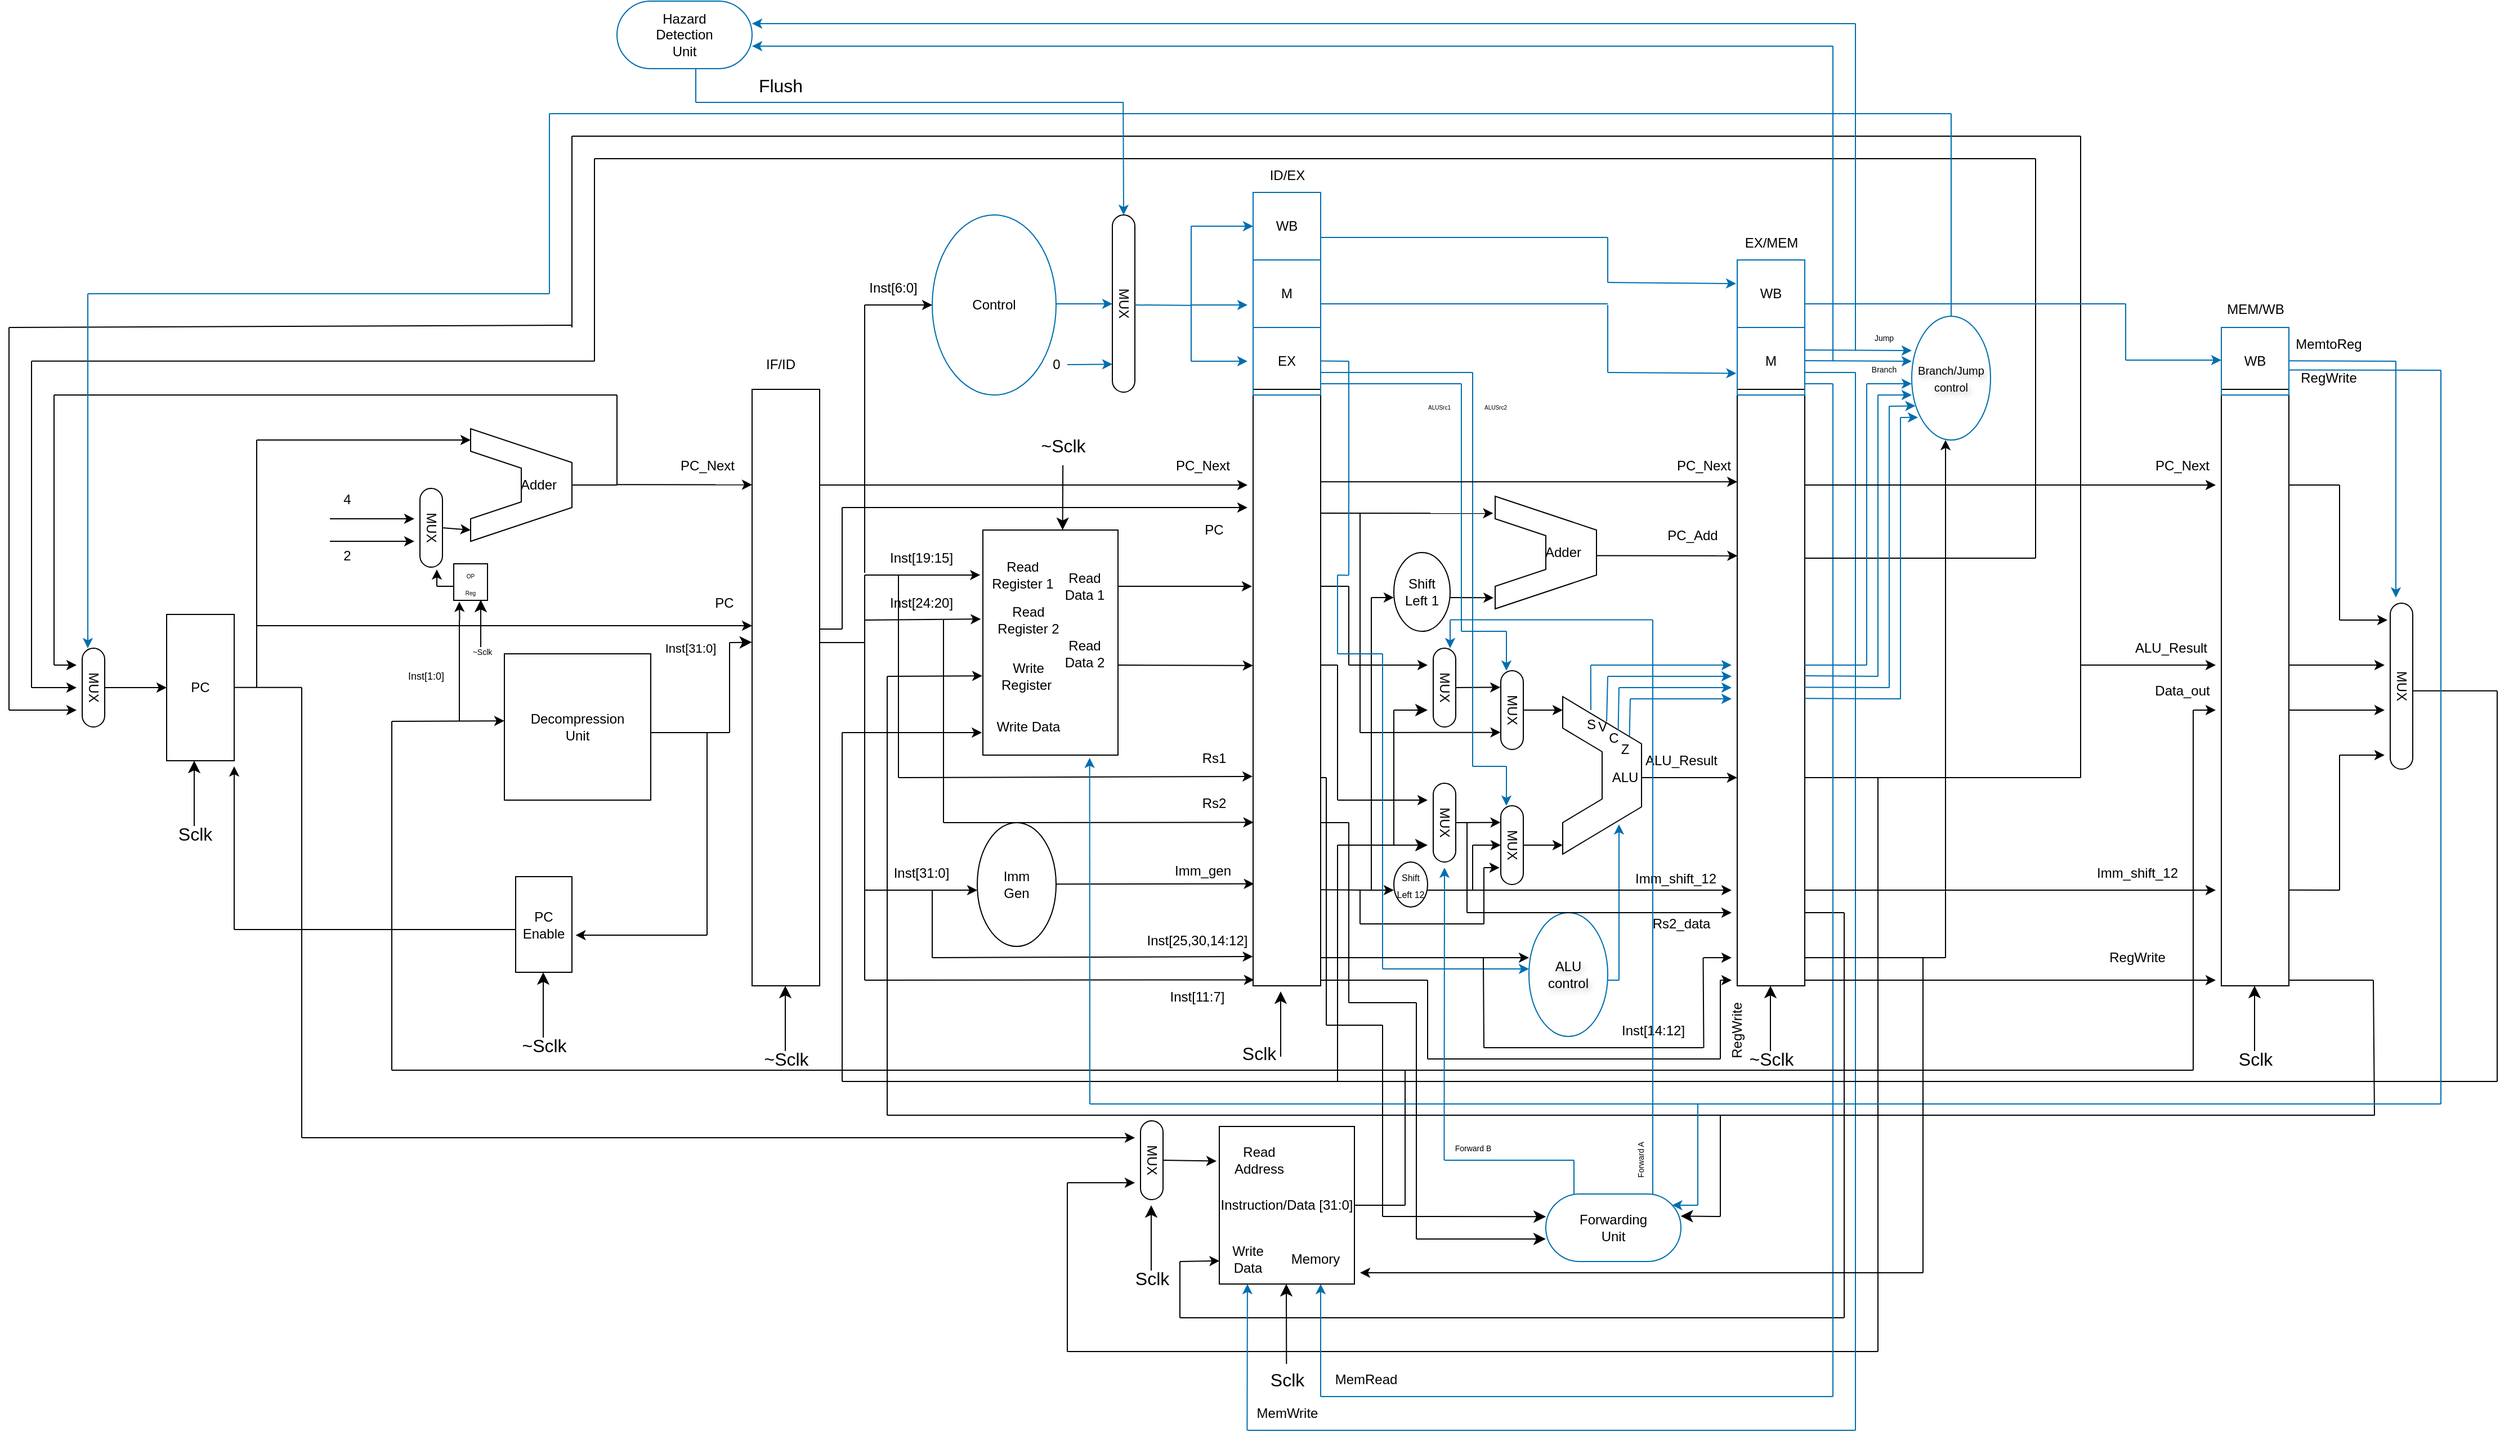 <mxfile version="26.2.14">
  <diagram name="Page-1" id="bcbmdQSb0YX486mvRhEC">
    <mxGraphModel dx="672" dy="1540" grid="1" gridSize="10" guides="1" tooltips="1" connect="1" arrows="1" fold="1" page="1" pageScale="1" pageWidth="850" pageHeight="1100" background="#ffffff" math="0" shadow="0">
      <root>
        <mxCell id="0" />
        <mxCell id="1" parent="0" />
        <mxCell id="XLAAWndn-XQMQ2BF4GBF-1" value="MUX" style="rounded=1;whiteSpace=wrap;html=1;arcSize=50;rotation=90;direction=east;fontColor=light-dark(#000000,#EDEDED);labelBackgroundColor=none;" parent="1" vertex="1">
          <mxGeometry x="180" y="330" width="70" height="20" as="geometry" />
        </mxCell>
        <mxCell id="XLAAWndn-XQMQ2BF4GBF-2" value="" style="endArrow=classic;html=1;rounded=0;exitX=0.5;exitY=0;exitDx=0;exitDy=0;" parent="1" source="XLAAWndn-XQMQ2BF4GBF-1" edge="1">
          <mxGeometry width="50" height="50" relative="1" as="geometry">
            <mxPoint x="230" y="340" as="sourcePoint" />
            <mxPoint x="280" y="340" as="targetPoint" />
          </mxGeometry>
        </mxCell>
        <mxCell id="XLAAWndn-XQMQ2BF4GBF-3" value="PC" style="rounded=0;whiteSpace=wrap;html=1;rotation=0;fontColor=light-dark(#000000,#EDEDED);labelBackgroundColor=none;" parent="1" vertex="1">
          <mxGeometry x="280" y="275" width="60" height="130" as="geometry" />
        </mxCell>
        <mxCell id="XLAAWndn-XQMQ2BF4GBF-4" value="Instruction/Data [31:0]" style="rounded=0;whiteSpace=wrap;html=1;fontColor=light-dark(#000000,#EDEDED);labelBackgroundColor=none;" parent="1" vertex="1">
          <mxGeometry x="1215" y="730" width="120" height="140" as="geometry" />
        </mxCell>
        <mxCell id="XLAAWndn-XQMQ2BF4GBF-5" value="Read&lt;div&gt;Address&lt;/div&gt;" style="text;html=1;align=center;verticalAlign=middle;resizable=0;points=[];autosize=1;strokeColor=none;fillColor=none;fontColor=light-dark(#000000,#EDEDED);labelBackgroundColor=none;" parent="1" vertex="1">
          <mxGeometry x="1215" y="740" width="70" height="40" as="geometry" />
        </mxCell>
        <mxCell id="XLAAWndn-XQMQ2BF4GBF-6" value="&lt;div&gt;Memory&lt;/div&gt;" style="text;html=1;align=center;verticalAlign=middle;resizable=0;points=[];autosize=1;strokeColor=none;fillColor=none;fontColor=light-dark(#000000,#EDEDED);labelBackgroundColor=none;" parent="1" vertex="1">
          <mxGeometry x="1265" y="833" width="70" height="30" as="geometry" />
        </mxCell>
        <mxCell id="XLAAWndn-XQMQ2BF4GBF-8" value="" style="endArrow=classic;html=1;rounded=0;" parent="1" edge="1">
          <mxGeometry width="50" height="50" relative="1" as="geometry">
            <mxPoint x="480" y="370" as="sourcePoint" />
            <mxPoint x="580" y="369.6" as="targetPoint" />
          </mxGeometry>
        </mxCell>
        <mxCell id="XLAAWndn-XQMQ2BF4GBF-10" value="" style="endArrow=classic;html=1;rounded=0;" parent="1" edge="1">
          <mxGeometry width="50" height="50" relative="1" as="geometry">
            <mxPoint x="425" y="210" as="sourcePoint" />
            <mxPoint x="500" y="210" as="targetPoint" />
          </mxGeometry>
        </mxCell>
        <mxCell id="XLAAWndn-XQMQ2BF4GBF-11" value="MUX" style="rounded=1;whiteSpace=wrap;html=1;arcSize=50;rotation=90;direction=east;fontColor=light-dark(#000000,#EDEDED);labelBackgroundColor=none;" parent="1" vertex="1">
          <mxGeometry x="480" y="188" width="70" height="20" as="geometry" />
        </mxCell>
        <mxCell id="XLAAWndn-XQMQ2BF4GBF-14" value="" style="endArrow=classic;html=1;rounded=0;" parent="1" edge="1">
          <mxGeometry width="50" height="50" relative="1" as="geometry">
            <mxPoint x="425" y="190" as="sourcePoint" />
            <mxPoint x="500" y="190" as="targetPoint" />
          </mxGeometry>
        </mxCell>
        <mxCell id="XLAAWndn-XQMQ2BF4GBF-15" value="4" style="text;html=1;align=center;verticalAlign=middle;resizable=0;points=[];autosize=1;strokeColor=none;fillColor=none;" parent="1" vertex="1">
          <mxGeometry x="425" y="158" width="30" height="30" as="geometry" />
        </mxCell>
        <mxCell id="XLAAWndn-XQMQ2BF4GBF-16" value="2" style="text;html=1;align=center;verticalAlign=middle;resizable=0;points=[];autosize=1;strokeColor=none;fillColor=none;" parent="1" vertex="1">
          <mxGeometry x="425" y="208" width="30" height="30" as="geometry" />
        </mxCell>
        <mxCell id="XLAAWndn-XQMQ2BF4GBF-17" value="Decompression&lt;div&gt;Unit&lt;/div&gt;" style="whiteSpace=wrap;html=1;aspect=fixed;" parent="1" vertex="1">
          <mxGeometry x="580" y="310" width="130" height="130" as="geometry" />
        </mxCell>
        <mxCell id="XLAAWndn-XQMQ2BF4GBF-19" value="" style="endArrow=none;html=1;rounded=0;" parent="1" edge="1">
          <mxGeometry width="50" height="50" relative="1" as="geometry">
            <mxPoint x="540" y="370" as="sourcePoint" />
            <mxPoint x="540" y="280" as="targetPoint" />
          </mxGeometry>
        </mxCell>
        <mxCell id="XLAAWndn-XQMQ2BF4GBF-20" value="" style="endArrow=none;html=1;rounded=0;" parent="1" edge="1">
          <mxGeometry width="50" height="50" relative="1" as="geometry">
            <mxPoint x="540" y="280" as="sourcePoint" />
            <mxPoint x="540" y="280" as="targetPoint" />
          </mxGeometry>
        </mxCell>
        <mxCell id="XLAAWndn-XQMQ2BF4GBF-21" value="" style="endArrow=classic;html=1;rounded=0;entryX=0.996;entryY=0.684;entryDx=0;entryDy=0;entryPerimeter=0;" parent="1" edge="1">
          <mxGeometry width="50" height="50" relative="1" as="geometry">
            <mxPoint x="540.24" y="280" as="sourcePoint" />
            <mxPoint x="540.0" y="263.68" as="targetPoint" />
          </mxGeometry>
        </mxCell>
        <mxCell id="XLAAWndn-XQMQ2BF4GBF-22" value="" style="shape=stencil(tZXRjoIwEEW/pq+bQsPq6wb1PyqOS2NtSdvV3b93oGCs0I0IJISkc7mHIb1DCcttySsgKS0J25A0TSjFO66vT2tuKyicL164EXwvwSvWGX2Cqzi4liFUCUa4WmVbQr/wmfpieaGVQojQygbKg44wLhR66a+Hta//C1YV8s/gwLRNNtXd68yPbAFqskSnIbPre95OZ6KGvSaL7NQ81ORNJsuxEgsxy/e8OH0b/aMOfVdUO2oDA8JdFlL6AYt9YMXruesJnXzWF/h/moawnVsK9eC+/wxaP5sKWI0FPGWMTvOvx9qz0P+ZTfOzsf7Q/sL+FVLbaHKwHgkPHguDmWs8vcQ2VX+ONIUb);whiteSpace=wrap;html=1;" parent="1" vertex="1">
          <mxGeometry x="550" y="110" width="90" height="100" as="geometry" />
        </mxCell>
        <mxCell id="XLAAWndn-XQMQ2BF4GBF-23" value="" style="endArrow=none;html=1;rounded=0;" parent="1" edge="1">
          <mxGeometry width="50" height="50" relative="1" as="geometry">
            <mxPoint x="360" y="340" as="sourcePoint" />
            <mxPoint x="360" y="120" as="targetPoint" />
          </mxGeometry>
        </mxCell>
        <mxCell id="XLAAWndn-XQMQ2BF4GBF-24" value="" style="endArrow=classic;html=1;rounded=0;entryX=0;entryY=0.1;entryDx=0;entryDy=0;entryPerimeter=0;" parent="1" target="XLAAWndn-XQMQ2BF4GBF-22" edge="1">
          <mxGeometry width="50" height="50" relative="1" as="geometry">
            <mxPoint x="360" y="120" as="sourcePoint" />
            <mxPoint x="410" y="70" as="targetPoint" />
          </mxGeometry>
        </mxCell>
        <mxCell id="XLAAWndn-XQMQ2BF4GBF-25" value="" style="endArrow=classic;html=1;rounded=0;exitX=0.5;exitY=0;exitDx=0;exitDy=0;entryX=0;entryY=0.9;entryDx=0;entryDy=0;entryPerimeter=0;" parent="1" source="XLAAWndn-XQMQ2BF4GBF-11" target="XLAAWndn-XQMQ2BF4GBF-22" edge="1">
          <mxGeometry width="50" height="50" relative="1" as="geometry">
            <mxPoint x="530" y="208" as="sourcePoint" />
            <mxPoint x="580" y="158" as="targetPoint" />
          </mxGeometry>
        </mxCell>
        <mxCell id="XLAAWndn-XQMQ2BF4GBF-26" value="Adder" style="text;html=1;align=center;verticalAlign=middle;resizable=0;points=[];autosize=1;strokeColor=none;fillColor=none;" parent="1" vertex="1">
          <mxGeometry x="580" y="145" width="60" height="30" as="geometry" />
        </mxCell>
        <mxCell id="XLAAWndn-XQMQ2BF4GBF-27" value="" style="endArrow=none;html=1;rounded=0;" parent="1" edge="1">
          <mxGeometry width="50" height="50" relative="1" as="geometry">
            <mxPoint x="640" y="160" as="sourcePoint" />
            <mxPoint x="680" y="160" as="targetPoint" />
          </mxGeometry>
        </mxCell>
        <mxCell id="XLAAWndn-XQMQ2BF4GBF-28" value="" style="endArrow=none;html=1;rounded=0;" parent="1" edge="1">
          <mxGeometry width="50" height="50" relative="1" as="geometry">
            <mxPoint x="680" y="160" as="sourcePoint" />
            <mxPoint x="680" y="80" as="targetPoint" />
          </mxGeometry>
        </mxCell>
        <mxCell id="XLAAWndn-XQMQ2BF4GBF-29" value="" style="endArrow=none;html=1;rounded=0;" parent="1" edge="1">
          <mxGeometry width="50" height="50" relative="1" as="geometry">
            <mxPoint x="180" y="80" as="sourcePoint" />
            <mxPoint x="680" y="80" as="targetPoint" />
          </mxGeometry>
        </mxCell>
        <mxCell id="XLAAWndn-XQMQ2BF4GBF-30" value="" style="endArrow=none;html=1;rounded=0;" parent="1" edge="1">
          <mxGeometry width="50" height="50" relative="1" as="geometry">
            <mxPoint x="180" y="320" as="sourcePoint" />
            <mxPoint x="180" y="80" as="targetPoint" />
          </mxGeometry>
        </mxCell>
        <mxCell id="XLAAWndn-XQMQ2BF4GBF-31" value="" style="endArrow=classic;html=1;rounded=0;" parent="1" edge="1">
          <mxGeometry width="50" height="50" relative="1" as="geometry">
            <mxPoint x="180" y="320" as="sourcePoint" />
            <mxPoint x="200" y="320" as="targetPoint" />
          </mxGeometry>
        </mxCell>
        <mxCell id="XLAAWndn-XQMQ2BF4GBF-32" value="Inst[1:0]" style="text;html=1;align=center;verticalAlign=middle;resizable=0;points=[];autosize=1;strokeColor=none;fillColor=none;rotation=0;fontSize=9;" parent="1" vertex="1">
          <mxGeometry x="480" y="320" width="60" height="20" as="geometry" />
        </mxCell>
        <mxCell id="XLAAWndn-XQMQ2BF4GBF-33" value="" style="rounded=0;whiteSpace=wrap;html=1;rotation=90;" parent="1" vertex="1">
          <mxGeometry x="565" y="310" width="530" height="60" as="geometry" />
        </mxCell>
        <mxCell id="XLAAWndn-XQMQ2BF4GBF-34" value="" style="endArrow=classic;html=1;rounded=0;entryX=0.157;entryY=1;entryDx=0;entryDy=0;entryPerimeter=0;" parent="1" edge="1">
          <mxGeometry width="50" height="50" relative="1" as="geometry">
            <mxPoint x="680" y="159.57" as="sourcePoint" />
            <mxPoint x="800" y="159.78" as="targetPoint" />
          </mxGeometry>
        </mxCell>
        <mxCell id="XLAAWndn-XQMQ2BF4GBF-36" value="" style="endArrow=classic;html=1;rounded=0;" parent="1" edge="1">
          <mxGeometry width="50" height="50" relative="1" as="geometry">
            <mxPoint x="360" y="285" as="sourcePoint" />
            <mxPoint x="800" y="285" as="targetPoint" />
          </mxGeometry>
        </mxCell>
        <mxCell id="XLAAWndn-XQMQ2BF4GBF-37" value="IF/ID" style="text;html=1;align=center;verticalAlign=middle;resizable=0;points=[];autosize=1;strokeColor=none;fillColor=none;" parent="1" vertex="1">
          <mxGeometry x="800" y="38" width="50" height="30" as="geometry" />
        </mxCell>
        <mxCell id="XLAAWndn-XQMQ2BF4GBF-38" value="" style="rounded=0;whiteSpace=wrap;html=1;fontColor=light-dark(#000000,#EDEDED);labelBackgroundColor=none;" parent="1" vertex="1">
          <mxGeometry x="1005" y="200" width="120" height="200" as="geometry" />
        </mxCell>
        <mxCell id="XLAAWndn-XQMQ2BF4GBF-39" value="Read&lt;br&gt;Register 1" style="text;html=1;align=center;verticalAlign=middle;resizable=0;points=[];autosize=1;strokeColor=none;fillColor=none;fontColor=light-dark(#000000,#EDEDED);labelBackgroundColor=none;" parent="1" vertex="1">
          <mxGeometry x="1000" y="220" width="80" height="40" as="geometry" />
        </mxCell>
        <mxCell id="XLAAWndn-XQMQ2BF4GBF-40" value="Read&lt;br&gt;Register 2" style="text;html=1;align=center;verticalAlign=middle;resizable=0;points=[];autosize=1;strokeColor=none;fillColor=none;fontColor=light-dark(#000000,#EDEDED);labelBackgroundColor=none;" parent="1" vertex="1">
          <mxGeometry x="1005" y="260" width="80" height="40" as="geometry" />
        </mxCell>
        <mxCell id="XLAAWndn-XQMQ2BF4GBF-41" value="Write&lt;br&gt;Register&amp;nbsp;" style="text;html=1;align=center;verticalAlign=middle;resizable=0;points=[];autosize=1;strokeColor=none;fillColor=none;fontColor=light-dark(#000000,#EDEDED);labelBackgroundColor=none;" parent="1" vertex="1">
          <mxGeometry x="1010" y="310" width="70" height="40" as="geometry" />
        </mxCell>
        <mxCell id="XLAAWndn-XQMQ2BF4GBF-42" value="Write Data" style="text;html=1;align=center;verticalAlign=middle;resizable=0;points=[];autosize=1;strokeColor=none;fillColor=none;fontColor=light-dark(#000000,#EDEDED);labelBackgroundColor=none;" parent="1" vertex="1">
          <mxGeometry x="1005" y="360" width="80" height="30" as="geometry" />
        </mxCell>
        <mxCell id="XLAAWndn-XQMQ2BF4GBF-43" value="Read&lt;br&gt;Data 1" style="text;html=1;align=center;verticalAlign=middle;resizable=0;points=[];autosize=1;strokeColor=none;fillColor=none;fontColor=light-dark(#000000,#EDEDED);labelBackgroundColor=none;" parent="1" vertex="1">
          <mxGeometry x="1065" y="230" width="60" height="40" as="geometry" />
        </mxCell>
        <mxCell id="XLAAWndn-XQMQ2BF4GBF-44" value="Read&lt;br&gt;Data 2" style="text;html=1;align=center;verticalAlign=middle;resizable=0;points=[];autosize=1;strokeColor=none;fillColor=none;fontColor=light-dark(#000000,#EDEDED);labelBackgroundColor=none;" parent="1" vertex="1">
          <mxGeometry x="1065" y="290" width="60" height="40" as="geometry" />
        </mxCell>
        <mxCell id="XLAAWndn-XQMQ2BF4GBF-46" value="Inst[19:15]" style="text;html=1;align=center;verticalAlign=middle;resizable=0;points=[];autosize=1;strokeColor=none;fillColor=none;" parent="1" vertex="1">
          <mxGeometry x="910" y="210" width="80" height="30" as="geometry" />
        </mxCell>
        <mxCell id="XLAAWndn-XQMQ2BF4GBF-48" value="Inst[24:20]" style="text;html=1;align=center;verticalAlign=middle;resizable=0;points=[];autosize=1;strokeColor=none;fillColor=none;" parent="1" vertex="1">
          <mxGeometry x="910" y="250" width="80" height="30" as="geometry" />
        </mxCell>
        <mxCell id="XLAAWndn-XQMQ2BF4GBF-49" value="&lt;font style=&quot;&quot;&gt;Control&lt;/font&gt;" style="ellipse;whiteSpace=wrap;html=1;fillColor=none;fontColor=light-dark(#000000,#EDEDED);strokeColor=#006EAF;labelBackgroundColor=none;" parent="1" vertex="1">
          <mxGeometry x="960" y="-80" width="110" height="160" as="geometry" />
        </mxCell>
        <mxCell id="XLAAWndn-XQMQ2BF4GBF-50" value="" style="endArrow=none;html=1;rounded=0;" parent="1" edge="1">
          <mxGeometry width="50" height="50" relative="1" as="geometry">
            <mxPoint x="860" y="300" as="sourcePoint" />
            <mxPoint x="900" y="300" as="targetPoint" />
          </mxGeometry>
        </mxCell>
        <mxCell id="XLAAWndn-XQMQ2BF4GBF-51" value="" style="endArrow=none;html=1;rounded=0;" parent="1" edge="1">
          <mxGeometry width="50" height="50" relative="1" as="geometry">
            <mxPoint x="900" y="300" as="sourcePoint" />
            <mxPoint x="900" y="240" as="targetPoint" />
          </mxGeometry>
        </mxCell>
        <mxCell id="XLAAWndn-XQMQ2BF4GBF-52" value="" style="endArrow=classic;html=1;rounded=0;entryX=0.033;entryY=0.499;entryDx=0;entryDy=0;entryPerimeter=0;" parent="1" target="XLAAWndn-XQMQ2BF4GBF-39" edge="1">
          <mxGeometry width="50" height="50" relative="1" as="geometry">
            <mxPoint x="900" y="240" as="sourcePoint" />
            <mxPoint x="950" y="190" as="targetPoint" />
          </mxGeometry>
        </mxCell>
        <mxCell id="XLAAWndn-XQMQ2BF4GBF-53" value="" style="endArrow=classic;html=1;rounded=0;entryX=-0.023;entryY=0.478;entryDx=0;entryDy=0;entryPerimeter=0;" parent="1" target="XLAAWndn-XQMQ2BF4GBF-40" edge="1">
          <mxGeometry width="50" height="50" relative="1" as="geometry">
            <mxPoint x="900" y="280" as="sourcePoint" />
            <mxPoint x="950" y="230" as="targetPoint" />
          </mxGeometry>
        </mxCell>
        <mxCell id="XLAAWndn-XQMQ2BF4GBF-54" value="" style="endArrow=none;html=1;rounded=0;" parent="1" edge="1">
          <mxGeometry width="50" height="50" relative="1" as="geometry">
            <mxPoint x="900" y="238" as="sourcePoint" />
            <mxPoint x="900" as="targetPoint" />
          </mxGeometry>
        </mxCell>
        <mxCell id="XLAAWndn-XQMQ2BF4GBF-56" value="" style="endArrow=classic;html=1;rounded=0;entryX=0;entryY=0.5;entryDx=0;entryDy=0;" parent="1" target="XLAAWndn-XQMQ2BF4GBF-49" edge="1">
          <mxGeometry width="50" height="50" relative="1" as="geometry">
            <mxPoint x="900" as="sourcePoint" />
            <mxPoint x="920" as="targetPoint" />
            <Array as="points">
              <mxPoint x="910" />
            </Array>
          </mxGeometry>
        </mxCell>
        <mxCell id="XLAAWndn-XQMQ2BF4GBF-57" value="Inst[6:0]" style="text;html=1;align=center;verticalAlign=middle;resizable=0;points=[];autosize=1;strokeColor=none;fillColor=none;" parent="1" vertex="1">
          <mxGeometry x="890" y="-30" width="70" height="30" as="geometry" />
        </mxCell>
        <mxCell id="XLAAWndn-XQMQ2BF4GBF-58" value="" style="endArrow=none;html=1;rounded=0;" parent="1" edge="1">
          <mxGeometry width="50" height="50" relative="1" as="geometry">
            <mxPoint x="900" y="520" as="sourcePoint" />
            <mxPoint x="900" y="300" as="targetPoint" />
          </mxGeometry>
        </mxCell>
        <mxCell id="XLAAWndn-XQMQ2BF4GBF-59" value="" style="rounded=0;whiteSpace=wrap;html=1;rotation=90;" parent="1" vertex="1">
          <mxGeometry x="1010" y="310" width="530" height="60" as="geometry" />
        </mxCell>
        <mxCell id="XLAAWndn-XQMQ2BF4GBF-60" value="EX" style="rounded=0;whiteSpace=wrap;rotation=0;fillColor=none;fontColor=light-dark(#000000,#FFFFFF);strokeColor=#006EAF;labelBorderColor=none;labelBackgroundColor=none;" parent="1" vertex="1">
          <mxGeometry x="1245" y="20" width="60" height="60" as="geometry" />
        </mxCell>
        <mxCell id="XLAAWndn-XQMQ2BF4GBF-63" value="M" style="rounded=0;whiteSpace=wrap;rotation=0;fillColor=none;fontColor=light-dark(#000000,#FFFFFF);strokeColor=#006EAF;labelBorderColor=none;labelBackgroundColor=none;" parent="1" vertex="1">
          <mxGeometry x="1245" y="-40" width="60" height="60" as="geometry" />
        </mxCell>
        <mxCell id="XLAAWndn-XQMQ2BF4GBF-64" value="WB" style="rounded=0;whiteSpace=wrap;rotation=0;fillColor=none;fontColor=light-dark(#000000,#FFFFFF);strokeColor=#006EAF;labelBorderColor=none;labelBackgroundColor=none;" parent="1" vertex="1">
          <mxGeometry x="1245" y="-100" width="60" height="60" as="geometry" />
        </mxCell>
        <mxCell id="XLAAWndn-XQMQ2BF4GBF-66" value="" style="endArrow=classic;html=1;rounded=0;entryX=0;entryY=0.5;entryDx=0;entryDy=0;fillColor=#1ba1e2;strokeColor=#006EAF;" parent="1" target="XLAAWndn-XQMQ2BF4GBF-64" edge="1">
          <mxGeometry width="50" height="50" relative="1" as="geometry">
            <mxPoint x="1190" y="-70" as="sourcePoint" />
            <mxPoint x="1127.5" y="-62.5" as="targetPoint" />
          </mxGeometry>
        </mxCell>
        <mxCell id="XLAAWndn-XQMQ2BF4GBF-67" value="" style="endArrow=classic;html=1;rounded=0;fillColor=#1ba1e2;strokeColor=#006EAF;" parent="1" edge="1">
          <mxGeometry width="50" height="50" relative="1" as="geometry">
            <mxPoint x="1070" y="-1" as="sourcePoint" />
            <mxPoint x="1120" y="-1" as="targetPoint" />
          </mxGeometry>
        </mxCell>
        <mxCell id="XLAAWndn-XQMQ2BF4GBF-68" value="" style="endArrow=classic;html=1;rounded=0;fillColor=#1ba1e2;strokeColor=#006EAF;" parent="1" edge="1">
          <mxGeometry width="50" height="50" relative="1" as="geometry">
            <mxPoint x="1190" y="50" as="sourcePoint" />
            <mxPoint x="1240" y="50" as="targetPoint" />
          </mxGeometry>
        </mxCell>
        <mxCell id="XLAAWndn-XQMQ2BF4GBF-69" value="" style="endArrow=classic;html=1;rounded=0;" parent="1" edge="1">
          <mxGeometry width="50" height="50" relative="1" as="geometry">
            <mxPoint x="900" y="520" as="sourcePoint" />
            <mxPoint x="1000" y="520" as="targetPoint" />
          </mxGeometry>
        </mxCell>
        <mxCell id="XLAAWndn-XQMQ2BF4GBF-70" value="Imm&lt;br&gt;Gen" style="ellipse;whiteSpace=wrap;html=1;fontColor=light-dark(#000000,#EDEDED);labelBackgroundColor=none;" parent="1" vertex="1">
          <mxGeometry x="1000" y="460" width="70" height="110" as="geometry" />
        </mxCell>
        <mxCell id="XLAAWndn-XQMQ2BF4GBF-71" value="Inst[31:0]" style="text;html=1;align=center;verticalAlign=middle;resizable=0;points=[];autosize=1;strokeColor=none;fillColor=none;" parent="1" vertex="1">
          <mxGeometry x="915" y="490" width="70" height="30" as="geometry" />
        </mxCell>
        <mxCell id="XLAAWndn-XQMQ2BF4GBF-72" value="" style="endArrow=classic;html=1;rounded=0;entryX=0.829;entryY=0.986;entryDx=0;entryDy=0;entryPerimeter=0;" parent="1" target="XLAAWndn-XQMQ2BF4GBF-59" edge="1">
          <mxGeometry width="50" height="50" relative="1" as="geometry">
            <mxPoint x="1070" y="514.6" as="sourcePoint" />
            <mxPoint x="1240" y="514" as="targetPoint" />
          </mxGeometry>
        </mxCell>
        <mxCell id="XLAAWndn-XQMQ2BF4GBF-73" value="ID/EX" style="text;html=1;align=center;verticalAlign=middle;resizable=0;points=[];autosize=1;strokeColor=none;fillColor=none;" parent="1" vertex="1">
          <mxGeometry x="1250" y="-130" width="50" height="30" as="geometry" />
        </mxCell>
        <mxCell id="XLAAWndn-XQMQ2BF4GBF-74" value="" style="endArrow=none;html=1;rounded=0;" parent="1" edge="1">
          <mxGeometry width="50" height="50" relative="1" as="geometry">
            <mxPoint x="930" y="420" as="sourcePoint" />
            <mxPoint x="930" y="240" as="targetPoint" />
          </mxGeometry>
        </mxCell>
        <mxCell id="XLAAWndn-XQMQ2BF4GBF-75" value="" style="endArrow=classic;html=1;rounded=0;entryX=0.649;entryY=1.007;entryDx=0;entryDy=0;entryPerimeter=0;" parent="1" target="XLAAWndn-XQMQ2BF4GBF-59" edge="1">
          <mxGeometry width="50" height="50" relative="1" as="geometry">
            <mxPoint x="930" y="420" as="sourcePoint" />
            <mxPoint x="1240" y="420" as="targetPoint" />
          </mxGeometry>
        </mxCell>
        <mxCell id="XLAAWndn-XQMQ2BF4GBF-77" value="" style="endArrow=none;html=1;rounded=0;" parent="1" edge="1">
          <mxGeometry width="50" height="50" relative="1" as="geometry">
            <mxPoint x="970" y="460" as="sourcePoint" />
            <mxPoint x="970" y="280" as="targetPoint" />
          </mxGeometry>
        </mxCell>
        <mxCell id="XLAAWndn-XQMQ2BF4GBF-78" value="" style="endArrow=classic;html=1;rounded=0;entryX=0.726;entryY=0.994;entryDx=0;entryDy=0;entryPerimeter=0;" parent="1" target="XLAAWndn-XQMQ2BF4GBF-59" edge="1">
          <mxGeometry width="50" height="50" relative="1" as="geometry">
            <mxPoint x="970" y="460" as="sourcePoint" />
            <mxPoint x="1240" y="460" as="targetPoint" />
          </mxGeometry>
        </mxCell>
        <mxCell id="XLAAWndn-XQMQ2BF4GBF-79" value="" style="endArrow=classic;html=1;rounded=0;" parent="1" edge="1">
          <mxGeometry width="50" height="50" relative="1" as="geometry">
            <mxPoint x="1125" y="250" as="sourcePoint" />
            <mxPoint x="1244" y="250" as="targetPoint" />
          </mxGeometry>
        </mxCell>
        <mxCell id="XLAAWndn-XQMQ2BF4GBF-80" value="" style="endArrow=classic;html=1;rounded=0;entryX=0.463;entryY=1.002;entryDx=0;entryDy=0;entryPerimeter=0;" parent="1" target="XLAAWndn-XQMQ2BF4GBF-59" edge="1">
          <mxGeometry width="50" height="50" relative="1" as="geometry">
            <mxPoint x="1125" y="320" as="sourcePoint" />
            <mxPoint x="1240" y="320" as="targetPoint" />
          </mxGeometry>
        </mxCell>
        <mxCell id="XLAAWndn-XQMQ2BF4GBF-81" value="" style="endArrow=none;html=1;rounded=0;" parent="1" edge="1">
          <mxGeometry width="50" height="50" relative="1" as="geometry">
            <mxPoint x="900" y="600" as="sourcePoint" />
            <mxPoint x="900" y="520" as="targetPoint" />
          </mxGeometry>
        </mxCell>
        <mxCell id="XLAAWndn-XQMQ2BF4GBF-82" value="" style="endArrow=classic;html=1;rounded=0;entryX=0.99;entryY=0.985;entryDx=0;entryDy=0;entryPerimeter=0;" parent="1" target="XLAAWndn-XQMQ2BF4GBF-59" edge="1">
          <mxGeometry width="50" height="50" relative="1" as="geometry">
            <mxPoint x="900" y="600" as="sourcePoint" />
            <mxPoint x="1240" y="600" as="targetPoint" />
          </mxGeometry>
        </mxCell>
        <mxCell id="XLAAWndn-XQMQ2BF4GBF-83" value="Inst[11:7]" style="text;html=1;align=center;verticalAlign=middle;resizable=0;points=[];autosize=1;strokeColor=none;fillColor=none;" parent="1" vertex="1">
          <mxGeometry x="1160" y="600" width="70" height="30" as="geometry" />
        </mxCell>
        <mxCell id="XLAAWndn-XQMQ2BF4GBF-84" value="" style="endArrow=classic;html=1;rounded=0;" parent="1" edge="1">
          <mxGeometry width="50" height="50" relative="1" as="geometry">
            <mxPoint x="860" y="160" as="sourcePoint" />
            <mxPoint x="1240" y="160" as="targetPoint" />
          </mxGeometry>
        </mxCell>
        <mxCell id="XLAAWndn-XQMQ2BF4GBF-85" value="" style="endArrow=none;html=1;rounded=0;" parent="1" edge="1">
          <mxGeometry width="50" height="50" relative="1" as="geometry">
            <mxPoint x="860" y="288" as="sourcePoint" />
            <mxPoint x="880" y="288" as="targetPoint" />
          </mxGeometry>
        </mxCell>
        <mxCell id="XLAAWndn-XQMQ2BF4GBF-86" value="" style="endArrow=none;html=1;rounded=0;" parent="1" edge="1">
          <mxGeometry width="50" height="50" relative="1" as="geometry">
            <mxPoint x="880" y="288" as="sourcePoint" />
            <mxPoint x="880" y="180" as="targetPoint" />
          </mxGeometry>
        </mxCell>
        <mxCell id="XLAAWndn-XQMQ2BF4GBF-87" value="" style="endArrow=classic;html=1;rounded=0;" parent="1" edge="1">
          <mxGeometry width="50" height="50" relative="1" as="geometry">
            <mxPoint x="880" y="180" as="sourcePoint" />
            <mxPoint x="1240" y="180" as="targetPoint" />
          </mxGeometry>
        </mxCell>
        <mxCell id="XLAAWndn-XQMQ2BF4GBF-88" value="PC_Next" style="text;html=1;align=center;verticalAlign=middle;resizable=0;points=[];autosize=1;strokeColor=none;fillColor=none;" parent="1" vertex="1">
          <mxGeometry x="1165" y="128" width="70" height="30" as="geometry" />
        </mxCell>
        <mxCell id="XLAAWndn-XQMQ2BF4GBF-89" value="PC" style="text;html=1;align=center;verticalAlign=middle;resizable=0;points=[];autosize=1;strokeColor=none;fillColor=none;" parent="1" vertex="1">
          <mxGeometry x="1190" y="185" width="40" height="30" as="geometry" />
        </mxCell>
        <mxCell id="XLAAWndn-XQMQ2BF4GBF-90" value="Imm_gen" style="text;html=1;align=center;verticalAlign=middle;resizable=0;points=[];autosize=1;strokeColor=none;fillColor=none;" parent="1" vertex="1">
          <mxGeometry x="1165" y="488" width="70" height="30" as="geometry" />
        </mxCell>
        <mxCell id="XLAAWndn-XQMQ2BF4GBF-91" value="Rs1" style="text;html=1;align=center;verticalAlign=middle;resizable=0;points=[];autosize=1;strokeColor=none;fillColor=none;" parent="1" vertex="1">
          <mxGeometry x="1190" y="388" width="40" height="30" as="geometry" />
        </mxCell>
        <mxCell id="XLAAWndn-XQMQ2BF4GBF-92" value="Rs2" style="text;html=1;align=center;verticalAlign=middle;resizable=0;points=[];autosize=1;strokeColor=none;fillColor=none;" parent="1" vertex="1">
          <mxGeometry x="1190" y="428" width="40" height="30" as="geometry" />
        </mxCell>
        <mxCell id="XLAAWndn-XQMQ2BF4GBF-94" value="" style="shape=stencil(tZXRjoIwEEW/pq+bQsPq6wb1PyqOS2NtSdvV3b93oGCs0I0IJISkc7mHIb1DCcttySsgKS0J25A0TSjFO66vT2tuKyicL164EXwvwSvWGX2Cqzi4liFUCUa4WmVbQr/wmfpieaGVQojQygbKg44wLhR66a+Hta//C1YV8s/gwLRNNtXd68yPbAFqskSnIbPre95OZ6KGvSaL7NQ81ORNJsuxEgsxy/e8OH0b/aMOfVdUO2oDA8JdFlL6AYt9YMXruesJnXzWF/h/moawnVsK9eC+/wxaP5sKWI0FPGWMTvOvx9qz0P+ZTfOzsf7Q/sL+FVLbaHKwHgkPHguDmWs8vcQ2VX+ONIUb);whiteSpace=wrap;html=1;" parent="1" vertex="1">
          <mxGeometry x="1460" y="170" width="90" height="100" as="geometry" />
        </mxCell>
        <mxCell id="XLAAWndn-XQMQ2BF4GBF-95" value="Adder" style="text;html=1;align=center;verticalAlign=middle;resizable=0;points=[];autosize=1;strokeColor=none;fillColor=none;" parent="1" vertex="1">
          <mxGeometry x="1490" y="205" width="60" height="30" as="geometry" />
        </mxCell>
        <mxCell id="XLAAWndn-XQMQ2BF4GBF-96" value="" style="endArrow=classic;html=1;rounded=0;entryX=-0.019;entryY=0.151;entryDx=0;entryDy=0;entryPerimeter=0;" parent="1" target="XLAAWndn-XQMQ2BF4GBF-94" edge="1">
          <mxGeometry width="50" height="50" relative="1" as="geometry">
            <mxPoint x="1305" y="185" as="sourcePoint" />
            <mxPoint x="1355" y="135" as="targetPoint" />
          </mxGeometry>
        </mxCell>
        <mxCell id="XLAAWndn-XQMQ2BF4GBF-97" value="Shift&lt;br&gt;Left 1" style="ellipse;whiteSpace=wrap;html=1;fontColor=light-dark(#000000,#EDEDED);labelBackgroundColor=none;" parent="1" vertex="1">
          <mxGeometry x="1370" y="220" width="50" height="70" as="geometry" />
        </mxCell>
        <mxCell id="XLAAWndn-XQMQ2BF4GBF-99" value="" style="endArrow=classic;html=1;rounded=0;entryX=-0.015;entryY=0.902;entryDx=0;entryDy=0;entryPerimeter=0;" parent="1" target="XLAAWndn-XQMQ2BF4GBF-94" edge="1">
          <mxGeometry width="50" height="50" relative="1" as="geometry">
            <mxPoint x="1420" y="260" as="sourcePoint" />
            <mxPoint x="1470" y="210" as="targetPoint" />
          </mxGeometry>
        </mxCell>
        <mxCell id="XLAAWndn-XQMQ2BF4GBF-104" value="" style="endArrow=none;html=1;rounded=0;exitX=0.839;exitY=-0.002;exitDx=0;exitDy=0;exitPerimeter=0;" parent="1" source="XLAAWndn-XQMQ2BF4GBF-59" edge="1">
          <mxGeometry width="50" height="50" relative="1" as="geometry">
            <mxPoint x="1310" y="520" as="sourcePoint" />
            <mxPoint x="1350" y="520" as="targetPoint" />
          </mxGeometry>
        </mxCell>
        <mxCell id="XLAAWndn-XQMQ2BF4GBF-105" value="" style="endArrow=none;html=1;rounded=0;" parent="1" edge="1">
          <mxGeometry width="50" height="50" relative="1" as="geometry">
            <mxPoint x="1350" y="520" as="sourcePoint" />
            <mxPoint x="1350" y="260" as="targetPoint" />
          </mxGeometry>
        </mxCell>
        <mxCell id="XLAAWndn-XQMQ2BF4GBF-106" value="" style="endArrow=classic;html=1;rounded=0;entryX=0;entryY=0.571;entryDx=0;entryDy=0;entryPerimeter=0;" parent="1" target="XLAAWndn-XQMQ2BF4GBF-97" edge="1">
          <mxGeometry width="50" height="50" relative="1" as="geometry">
            <mxPoint x="1350" y="260" as="sourcePoint" />
            <mxPoint x="1400" y="210" as="targetPoint" />
          </mxGeometry>
        </mxCell>
        <mxCell id="XLAAWndn-XQMQ2BF4GBF-107" value="MUX" style="rounded=1;whiteSpace=wrap;html=1;arcSize=50;rotation=90;direction=east;fontColor=light-dark(#000000,#EDEDED);labelBackgroundColor=none;" parent="1" vertex="1">
          <mxGeometry x="1380" y="330" width="70" height="20" as="geometry" />
        </mxCell>
        <mxCell id="XLAAWndn-XQMQ2BF4GBF-108" value="MUX" style="rounded=1;whiteSpace=wrap;html=1;arcSize=50;rotation=90;direction=east;fontColor=light-dark(#000000,#EDEDED);labelBackgroundColor=none;" parent="1" vertex="1">
          <mxGeometry x="1440" y="350" width="70" height="20" as="geometry" />
        </mxCell>
        <mxCell id="XLAAWndn-XQMQ2BF4GBF-109" value="" style="endArrow=none;html=1;rounded=0;" parent="1" edge="1">
          <mxGeometry width="50" height="50" relative="1" as="geometry">
            <mxPoint x="1305" y="250" as="sourcePoint" />
            <mxPoint x="1330" y="250" as="targetPoint" />
          </mxGeometry>
        </mxCell>
        <mxCell id="XLAAWndn-XQMQ2BF4GBF-110" value="" style="endArrow=none;html=1;rounded=0;" parent="1" edge="1">
          <mxGeometry width="50" height="50" relative="1" as="geometry">
            <mxPoint x="1330" y="320" as="sourcePoint" />
            <mxPoint x="1330" y="250" as="targetPoint" />
          </mxGeometry>
        </mxCell>
        <mxCell id="XLAAWndn-XQMQ2BF4GBF-111" value="" style="endArrow=classic;html=1;rounded=0;" parent="1" edge="1">
          <mxGeometry width="50" height="50" relative="1" as="geometry">
            <mxPoint x="1330" y="320" as="sourcePoint" />
            <mxPoint x="1400" y="320" as="targetPoint" />
          </mxGeometry>
        </mxCell>
        <mxCell id="XLAAWndn-XQMQ2BF4GBF-112" value="" style="endArrow=classic;html=1;rounded=0;exitX=0.5;exitY=0;exitDx=0;exitDy=0;entryX=0.211;entryY=1.02;entryDx=0;entryDy=0;entryPerimeter=0;" parent="1" source="XLAAWndn-XQMQ2BF4GBF-107" target="XLAAWndn-XQMQ2BF4GBF-108" edge="1">
          <mxGeometry width="50" height="50" relative="1" as="geometry">
            <mxPoint x="1430" y="340" as="sourcePoint" />
            <mxPoint x="1450" y="340" as="targetPoint" />
          </mxGeometry>
        </mxCell>
        <mxCell id="XLAAWndn-XQMQ2BF4GBF-113" value="" style="endArrow=none;html=1;rounded=0;" parent="1" edge="1">
          <mxGeometry width="50" height="50" relative="1" as="geometry">
            <mxPoint x="1340" y="380" as="sourcePoint" />
            <mxPoint x="1340" y="185" as="targetPoint" />
          </mxGeometry>
        </mxCell>
        <mxCell id="XLAAWndn-XQMQ2BF4GBF-114" value="" style="endArrow=classic;html=1;rounded=0;entryX=0.783;entryY=1.011;entryDx=0;entryDy=0;entryPerimeter=0;" parent="1" target="XLAAWndn-XQMQ2BF4GBF-108" edge="1">
          <mxGeometry width="50" height="50" relative="1" as="geometry">
            <mxPoint x="1340" y="380" as="sourcePoint" />
            <mxPoint x="1460" y="380" as="targetPoint" />
          </mxGeometry>
        </mxCell>
        <mxCell id="XLAAWndn-XQMQ2BF4GBF-115" value="MUX" style="rounded=1;whiteSpace=wrap;html=1;arcSize=50;rotation=90;direction=east;fontColor=light-dark(#000000,#EDEDED);labelBackgroundColor=none;" parent="1" vertex="1">
          <mxGeometry x="1380" y="450" width="70" height="20" as="geometry" />
        </mxCell>
        <mxCell id="XLAAWndn-XQMQ2BF4GBF-116" value="MUX" style="rounded=1;whiteSpace=wrap;html=1;arcSize=50;rotation=90;direction=east;fontColor=light-dark(#000000,#EDEDED);labelBackgroundColor=none;" parent="1" vertex="1">
          <mxGeometry x="1440" y="470" width="70" height="20" as="geometry" />
        </mxCell>
        <mxCell id="XLAAWndn-XQMQ2BF4GBF-117" value="" style="endArrow=none;html=1;rounded=0;" parent="1" edge="1">
          <mxGeometry width="50" height="50" relative="1" as="geometry">
            <mxPoint x="1305" y="320" as="sourcePoint" />
            <mxPoint x="1320" y="320" as="targetPoint" />
          </mxGeometry>
        </mxCell>
        <mxCell id="XLAAWndn-XQMQ2BF4GBF-119" value="" style="endArrow=none;html=1;rounded=0;" parent="1" edge="1">
          <mxGeometry width="50" height="50" relative="1" as="geometry">
            <mxPoint x="1320" y="320" as="sourcePoint" />
            <mxPoint x="1320" y="440" as="targetPoint" />
          </mxGeometry>
        </mxCell>
        <mxCell id="XLAAWndn-XQMQ2BF4GBF-120" value="" style="endArrow=classic;html=1;rounded=0;" parent="1" edge="1">
          <mxGeometry width="50" height="50" relative="1" as="geometry">
            <mxPoint x="1320" y="440" as="sourcePoint" />
            <mxPoint x="1400" y="440" as="targetPoint" />
          </mxGeometry>
        </mxCell>
        <mxCell id="XLAAWndn-XQMQ2BF4GBF-121" value="" style="endArrow=classic;html=1;rounded=0;exitX=0.5;exitY=0;exitDx=0;exitDy=0;entryX=0.212;entryY=1.009;entryDx=0;entryDy=0;entryPerimeter=0;" parent="1" source="XLAAWndn-XQMQ2BF4GBF-115" target="XLAAWndn-XQMQ2BF4GBF-116" edge="1">
          <mxGeometry width="50" height="50" relative="1" as="geometry">
            <mxPoint x="1430" y="460" as="sourcePoint" />
            <mxPoint x="1460" y="460" as="targetPoint" />
          </mxGeometry>
        </mxCell>
        <mxCell id="XLAAWndn-XQMQ2BF4GBF-122" value="&lt;font style=&quot;font-size: 8px;&quot;&gt;Shift&lt;br&gt;Left 12&lt;/font&gt;" style="ellipse;whiteSpace=wrap;html=1;fontColor=light-dark(#000000,#EDEDED);labelBackgroundColor=none;" parent="1" vertex="1">
          <mxGeometry x="1370" y="495" width="30" height="40" as="geometry" />
        </mxCell>
        <mxCell id="XLAAWndn-XQMQ2BF4GBF-123" value="" style="endArrow=classic;html=1;rounded=0;entryX=0;entryY=0.625;entryDx=0;entryDy=0;entryPerimeter=0;" parent="1" target="XLAAWndn-XQMQ2BF4GBF-122" edge="1">
          <mxGeometry width="50" height="50" relative="1" as="geometry">
            <mxPoint x="1350" y="520" as="sourcePoint" />
            <mxPoint x="1400" y="470" as="targetPoint" />
          </mxGeometry>
        </mxCell>
        <mxCell id="XLAAWndn-XQMQ2BF4GBF-125" value="" style="endArrow=none;html=1;rounded=0;" parent="1" edge="1">
          <mxGeometry width="50" height="50" relative="1" as="geometry">
            <mxPoint x="1400" y="520" as="sourcePoint" />
            <mxPoint x="1440" y="520" as="targetPoint" />
          </mxGeometry>
        </mxCell>
        <mxCell id="XLAAWndn-XQMQ2BF4GBF-127" value="" style="endArrow=none;html=1;rounded=0;" parent="1" edge="1">
          <mxGeometry width="50" height="50" relative="1" as="geometry">
            <mxPoint x="1440" y="520" as="sourcePoint" />
            <mxPoint x="1440" y="480" as="targetPoint" />
          </mxGeometry>
        </mxCell>
        <mxCell id="XLAAWndn-XQMQ2BF4GBF-128" value="" style="endArrow=classic;html=1;rounded=0;entryX=0.5;entryY=1;entryDx=0;entryDy=0;" parent="1" target="XLAAWndn-XQMQ2BF4GBF-116" edge="1">
          <mxGeometry width="50" height="50" relative="1" as="geometry">
            <mxPoint x="1440" y="480" as="sourcePoint" />
            <mxPoint x="1490" y="435" as="targetPoint" />
          </mxGeometry>
        </mxCell>
        <mxCell id="XLAAWndn-XQMQ2BF4GBF-129" value="" style="endArrow=none;html=1;rounded=0;" parent="1" edge="1">
          <mxGeometry width="50" height="50" relative="1" as="geometry">
            <mxPoint x="1340" y="550" as="sourcePoint" />
            <mxPoint x="1340" y="520" as="targetPoint" />
          </mxGeometry>
        </mxCell>
        <mxCell id="XLAAWndn-XQMQ2BF4GBF-130" value="" style="endArrow=none;html=1;rounded=0;" parent="1" edge="1">
          <mxGeometry width="50" height="50" relative="1" as="geometry">
            <mxPoint x="1340" y="550" as="sourcePoint" />
            <mxPoint x="1450" y="550" as="targetPoint" />
          </mxGeometry>
        </mxCell>
        <mxCell id="XLAAWndn-XQMQ2BF4GBF-131" value="" style="endArrow=none;html=1;rounded=0;" parent="1" edge="1">
          <mxGeometry width="50" height="50" relative="1" as="geometry">
            <mxPoint x="1450" y="550" as="sourcePoint" />
            <mxPoint x="1450" y="500" as="targetPoint" />
          </mxGeometry>
        </mxCell>
        <mxCell id="XLAAWndn-XQMQ2BF4GBF-132" value="" style="endArrow=classic;html=1;rounded=0;entryX=0.786;entryY=1.054;entryDx=0;entryDy=0;entryPerimeter=0;" parent="1" target="XLAAWndn-XQMQ2BF4GBF-116" edge="1">
          <mxGeometry width="50" height="50" relative="1" as="geometry">
            <mxPoint x="1450" y="500" as="sourcePoint" />
            <mxPoint x="1500" y="450" as="targetPoint" />
          </mxGeometry>
        </mxCell>
        <mxCell id="XLAAWndn-XQMQ2BF4GBF-133" value="" style="shape=stencil(tZXRjoIwEEW/pq+bQsPq6wb1PyqOS2NtSdvV3b93oGCs0I0IJISkc7mHIb1DCcttySsgKS0J25A0TSjFO66vT2tuKyicL164EXwvwSvWGX2Cqzi4liFUCUa4WmVbQr/wmfpieaGVQojQygbKg44wLhR66a+Hta//C1YV8s/gwLRNNtXd68yPbAFqskSnIbPre95OZ6KGvSaL7NQ81ORNJsuxEgsxy/e8OH0b/aMOfVdUO2oDA8JdFlL6AYt9YMXruesJnXzWF/h/moawnVsK9eC+/wxaP5sKWI0FPGWMTvOvx9qz0P+ZTfOzsf7Q/sL+FVLbaHKwHgkPHguDmWs8vcQ2VX+ONIUb);whiteSpace=wrap;html=1;fontColor=light-dark(#000000,#EDEDED);labelBackgroundColor=none;" parent="1" vertex="1">
          <mxGeometry x="1520" y="348" width="70" height="140" as="geometry" />
        </mxCell>
        <mxCell id="XLAAWndn-XQMQ2BF4GBF-134" value="" style="endArrow=classic;html=1;rounded=0;entryX=0;entryY=0.086;entryDx=0;entryDy=0;entryPerimeter=0;exitX=0.5;exitY=0;exitDx=0;exitDy=0;" parent="1" source="XLAAWndn-XQMQ2BF4GBF-108" target="XLAAWndn-XQMQ2BF4GBF-133" edge="1">
          <mxGeometry width="50" height="50" relative="1" as="geometry">
            <mxPoint x="1490" y="360" as="sourcePoint" />
            <mxPoint x="1540" y="310" as="targetPoint" />
          </mxGeometry>
        </mxCell>
        <mxCell id="XLAAWndn-XQMQ2BF4GBF-135" value="" style="endArrow=classic;html=1;rounded=0;exitX=0.5;exitY=0;exitDx=0;exitDy=0;entryX=0;entryY=0.943;entryDx=0;entryDy=0;entryPerimeter=0;" parent="1" source="XLAAWndn-XQMQ2BF4GBF-116" target="XLAAWndn-XQMQ2BF4GBF-133" edge="1">
          <mxGeometry width="50" height="50" relative="1" as="geometry">
            <mxPoint x="1490" y="478" as="sourcePoint" />
            <mxPoint x="1540" y="428" as="targetPoint" />
          </mxGeometry>
        </mxCell>
        <mxCell id="XLAAWndn-XQMQ2BF4GBF-137" value="ALU" style="text;html=1;align=center;verticalAlign=middle;resizable=0;points=[];autosize=1;strokeColor=none;fillColor=none;" parent="1" vertex="1">
          <mxGeometry x="1550" y="405" width="50" height="30" as="geometry" />
        </mxCell>
        <mxCell id="XLAAWndn-XQMQ2BF4GBF-138" value="" style="endArrow=none;html=1;rounded=0;fillColor=#1ba1e2;strokeColor=#006EAF;" parent="1" edge="1">
          <mxGeometry width="50" height="50" relative="1" as="geometry">
            <mxPoint x="1305" y="70" as="sourcePoint" />
            <mxPoint x="1430" y="70" as="targetPoint" />
          </mxGeometry>
        </mxCell>
        <mxCell id="XLAAWndn-XQMQ2BF4GBF-139" value="" style="endArrow=none;html=1;rounded=0;fillColor=#1ba1e2;strokeColor=#006EAF;" parent="1" edge="1">
          <mxGeometry width="50" height="50" relative="1" as="geometry">
            <mxPoint x="1430" y="70" as="sourcePoint" />
            <mxPoint x="1430" y="290" as="targetPoint" />
          </mxGeometry>
        </mxCell>
        <mxCell id="XLAAWndn-XQMQ2BF4GBF-141" value="" style="endArrow=none;html=1;rounded=0;fillColor=#1ba1e2;strokeColor=#006EAF;" parent="1" edge="1">
          <mxGeometry width="50" height="50" relative="1" as="geometry">
            <mxPoint x="1430" y="290" as="sourcePoint" />
            <mxPoint x="1470" y="290" as="targetPoint" />
          </mxGeometry>
        </mxCell>
        <mxCell id="XLAAWndn-XQMQ2BF4GBF-143" value="" style="endArrow=none;html=1;rounded=0;" parent="1" edge="1">
          <mxGeometry width="50" height="50" relative="1" as="geometry">
            <mxPoint x="960" y="580" as="sourcePoint" />
            <mxPoint x="960" y="520" as="targetPoint" />
          </mxGeometry>
        </mxCell>
        <mxCell id="XLAAWndn-XQMQ2BF4GBF-144" value="" style="endArrow=classic;html=1;rounded=0;entryX=0.951;entryY=1.004;entryDx=0;entryDy=0;entryPerimeter=0;" parent="1" target="XLAAWndn-XQMQ2BF4GBF-59" edge="1">
          <mxGeometry width="50" height="50" relative="1" as="geometry">
            <mxPoint x="960" y="580" as="sourcePoint" />
            <mxPoint x="1110" y="580" as="targetPoint" />
          </mxGeometry>
        </mxCell>
        <mxCell id="XLAAWndn-XQMQ2BF4GBF-145" value="Inst[25,30,14:12]" style="text;html=1;align=center;verticalAlign=middle;resizable=0;points=[];autosize=1;strokeColor=none;fillColor=none;fontColor=light-dark(#000000,#EDEDED);labelBackgroundColor=none;" parent="1" vertex="1">
          <mxGeometry x="1140" y="550" width="110" height="30" as="geometry" />
        </mxCell>
        <mxCell id="XLAAWndn-XQMQ2BF4GBF-148" value="" style="endArrow=classic;html=1;rounded=0;fillColor=#1ba1e2;strokeColor=#006EAF;exitX=0.889;exitY=0.828;exitDx=0;exitDy=0;exitPerimeter=0;entryX=0;entryY=0.75;entryDx=0;entryDy=0;" parent="1" target="XLAAWndn-XQMQ2BF4GBF-108" edge="1">
          <mxGeometry width="50" height="50" relative="1" as="geometry">
            <mxPoint x="1470" y="290" as="sourcePoint" />
            <mxPoint x="1652" y="290.52" as="targetPoint" />
          </mxGeometry>
        </mxCell>
        <mxCell id="XLAAWndn-XQMQ2BF4GBF-149" value="ALUSrc1" style="text;html=1;align=center;verticalAlign=middle;resizable=0;points=[];autosize=1;fontSize=5;rounded=0;glass=0;labelBackgroundColor=none;fontColor=light-dark(#000000,#EDEDED);" parent="1" vertex="1">
          <mxGeometry x="1390" y="80" width="40" height="20" as="geometry" />
        </mxCell>
        <mxCell id="XLAAWndn-XQMQ2BF4GBF-150" value="" style="endArrow=none;html=1;rounded=0;fillColor=#1ba1e2;strokeColor=#006EAF;" parent="1" edge="1">
          <mxGeometry width="50" height="50" relative="1" as="geometry">
            <mxPoint x="1305" y="60" as="sourcePoint" />
            <mxPoint x="1440" y="60" as="targetPoint" />
          </mxGeometry>
        </mxCell>
        <mxCell id="XLAAWndn-XQMQ2BF4GBF-152" value="" style="endArrow=none;html=1;rounded=0;fillColor=#1ba1e2;strokeColor=#006EAF;" parent="1" edge="1">
          <mxGeometry width="50" height="50" relative="1" as="geometry">
            <mxPoint x="1440" y="60" as="sourcePoint" />
            <mxPoint x="1440" y="410" as="targetPoint" />
          </mxGeometry>
        </mxCell>
        <mxCell id="XLAAWndn-XQMQ2BF4GBF-153" value="" style="endArrow=none;html=1;rounded=0;fillColor=#1ba1e2;strokeColor=#006EAF;" parent="1" edge="1">
          <mxGeometry width="50" height="50" relative="1" as="geometry">
            <mxPoint x="1440" y="410" as="sourcePoint" />
            <mxPoint x="1470" y="410" as="targetPoint" />
          </mxGeometry>
        </mxCell>
        <mxCell id="XLAAWndn-XQMQ2BF4GBF-154" value="" style="endArrow=classic;html=1;rounded=0;fillColor=#1ba1e2;strokeColor=#006EAF;entryX=0;entryY=0.75;entryDx=0;entryDy=0;" parent="1" target="XLAAWndn-XQMQ2BF4GBF-116" edge="1">
          <mxGeometry width="50" height="50" relative="1" as="geometry">
            <mxPoint x="1470" y="410" as="sourcePoint" />
            <mxPoint x="1470" y="440" as="targetPoint" />
          </mxGeometry>
        </mxCell>
        <mxCell id="XLAAWndn-XQMQ2BF4GBF-155" value="ALUSrc2" style="text;html=1;align=center;verticalAlign=middle;resizable=0;points=[];autosize=1;fontSize=5;rounded=0;glass=0;labelBackgroundColor=none;fontColor=light-dark(#000000,#EDEDED);" parent="1" vertex="1">
          <mxGeometry x="1440" y="80" width="40" height="20" as="geometry" />
        </mxCell>
        <mxCell id="XLAAWndn-XQMQ2BF4GBF-156" value="" style="rounded=0;whiteSpace=wrap;html=1;rotation=90;" parent="1" vertex="1">
          <mxGeometry x="1440" y="310" width="530" height="60" as="geometry" />
        </mxCell>
        <mxCell id="XLAAWndn-XQMQ2BF4GBF-157" value="Z" style="text;html=1;align=center;verticalAlign=middle;resizable=0;points=[];autosize=1;strokeColor=none;fillColor=none;fontColor=light-dark(#000000,#14FAFF);" parent="1" vertex="1">
          <mxGeometry x="1560" y="380" width="30" height="30" as="geometry" />
        </mxCell>
        <mxCell id="XLAAWndn-XQMQ2BF4GBF-158" value="C" style="text;html=1;align=center;verticalAlign=middle;resizable=0;points=[];autosize=1;strokeColor=none;fillColor=none;fontColor=light-dark(#000000,#14FAFF);" parent="1" vertex="1">
          <mxGeometry x="1550" y="370" width="30" height="30" as="geometry" />
        </mxCell>
        <mxCell id="XLAAWndn-XQMQ2BF4GBF-160" value="V" style="text;html=1;align=center;verticalAlign=middle;resizable=0;points=[];autosize=1;strokeColor=none;fillColor=none;fontColor=light-dark(#000000,#14FAFF);" parent="1" vertex="1">
          <mxGeometry x="1540" y="360" width="30" height="30" as="geometry" />
        </mxCell>
        <mxCell id="XLAAWndn-XQMQ2BF4GBF-161" value="S" style="text;html=1;align=center;verticalAlign=middle;resizable=0;points=[];autosize=1;strokeColor=none;fillColor=none;fontColor=light-dark(#000000,#14FAFF);" parent="1" vertex="1">
          <mxGeometry x="1530" y="358" width="30" height="30" as="geometry" />
        </mxCell>
        <mxCell id="XLAAWndn-XQMQ2BF4GBF-162" value="&lt;font style=&quot;&quot;&gt;ALU&lt;br&gt;control&lt;/font&gt;" style="ellipse;whiteSpace=wrap;html=1;fillColor=none;fontColor=light-dark(#000000,#EDEDED);strokeColor=#006EAF;textShadow=1;labelBackgroundColor=none;" parent="1" vertex="1">
          <mxGeometry x="1490" y="540" width="70" height="110" as="geometry" />
        </mxCell>
        <mxCell id="XLAAWndn-XQMQ2BF4GBF-163" value="" style="endArrow=none;html=1;rounded=0;fillColor=#1ba1e2;strokeColor=#006EAF;" parent="1" edge="1">
          <mxGeometry width="50" height="50" relative="1" as="geometry">
            <mxPoint x="1305" y="49.78" as="sourcePoint" />
            <mxPoint x="1330" y="50" as="targetPoint" />
          </mxGeometry>
        </mxCell>
        <mxCell id="XLAAWndn-XQMQ2BF4GBF-165" value="" style="endArrow=none;html=1;rounded=0;fillColor=#1ba1e2;strokeColor=#006EAF;" parent="1" edge="1">
          <mxGeometry width="50" height="50" relative="1" as="geometry">
            <mxPoint x="1330" y="50" as="sourcePoint" />
            <mxPoint x="1330" y="240" as="targetPoint" />
          </mxGeometry>
        </mxCell>
        <mxCell id="XLAAWndn-XQMQ2BF4GBF-166" value="" style="endArrow=none;html=1;rounded=0;fillColor=#1ba1e2;strokeColor=#006EAF;" parent="1" edge="1">
          <mxGeometry width="50" height="50" relative="1" as="geometry">
            <mxPoint x="1320" y="240" as="sourcePoint" />
            <mxPoint x="1330" y="240.22" as="targetPoint" />
          </mxGeometry>
        </mxCell>
        <mxCell id="XLAAWndn-XQMQ2BF4GBF-167" value="" style="endArrow=none;html=1;rounded=0;fillColor=#1ba1e2;strokeColor=#006EAF;" parent="1" edge="1">
          <mxGeometry width="50" height="50" relative="1" as="geometry">
            <mxPoint x="1320" y="240" as="sourcePoint" />
            <mxPoint x="1320" y="310" as="targetPoint" />
          </mxGeometry>
        </mxCell>
        <mxCell id="XLAAWndn-XQMQ2BF4GBF-168" value="" style="endArrow=none;html=1;rounded=0;fillColor=#1ba1e2;strokeColor=#006EAF;" parent="1" edge="1">
          <mxGeometry width="50" height="50" relative="1" as="geometry">
            <mxPoint x="1320" y="310" as="sourcePoint" />
            <mxPoint x="1360" y="310" as="targetPoint" />
          </mxGeometry>
        </mxCell>
        <mxCell id="XLAAWndn-XQMQ2BF4GBF-169" value="" style="endArrow=none;html=1;rounded=0;fillColor=#1ba1e2;strokeColor=#006EAF;" parent="1" edge="1">
          <mxGeometry width="50" height="50" relative="1" as="geometry">
            <mxPoint x="1360" y="310" as="sourcePoint" />
            <mxPoint x="1360" y="590" as="targetPoint" />
          </mxGeometry>
        </mxCell>
        <mxCell id="XLAAWndn-XQMQ2BF4GBF-170" value="" style="endArrow=classic;html=1;rounded=0;fillColor=#1ba1e2;strokeColor=#006EAF;entryX=0;entryY=0.455;entryDx=0;entryDy=0;entryPerimeter=0;" parent="1" target="XLAAWndn-XQMQ2BF4GBF-162" edge="1">
          <mxGeometry width="50" height="50" relative="1" as="geometry">
            <mxPoint x="1360" y="590" as="sourcePoint" />
            <mxPoint x="1360" y="625" as="targetPoint" />
          </mxGeometry>
        </mxCell>
        <mxCell id="XLAAWndn-XQMQ2BF4GBF-171" value="" style="endArrow=classic;html=1;rounded=0;entryX=0;entryY=0.364;entryDx=0;entryDy=0;entryPerimeter=0;" parent="1" target="XLAAWndn-XQMQ2BF4GBF-162" edge="1">
          <mxGeometry width="50" height="50" relative="1" as="geometry">
            <mxPoint x="1305" y="580" as="sourcePoint" />
            <mxPoint x="1475" y="580" as="targetPoint" />
          </mxGeometry>
        </mxCell>
        <mxCell id="XLAAWndn-XQMQ2BF4GBF-172" value="" style="endArrow=none;html=1;rounded=0;fillColor=#1ba1e2;strokeColor=#006EAF;exitX=1;exitY=0.545;exitDx=0;exitDy=0;exitPerimeter=0;" parent="1" source="XLAAWndn-XQMQ2BF4GBF-162" edge="1">
          <mxGeometry width="50" height="50" relative="1" as="geometry">
            <mxPoint x="1570" y="600" as="sourcePoint" />
            <mxPoint x="1570" y="600" as="targetPoint" />
          </mxGeometry>
        </mxCell>
        <mxCell id="XLAAWndn-XQMQ2BF4GBF-173" value="" style="endArrow=classic;html=1;rounded=0;fillColor=#1ba1e2;strokeColor=#006EAF;" parent="1" edge="1">
          <mxGeometry width="50" height="50" relative="1" as="geometry">
            <mxPoint x="1570" y="600" as="sourcePoint" />
            <mxPoint x="1570" y="461.56" as="targetPoint" />
          </mxGeometry>
        </mxCell>
        <mxCell id="XLAAWndn-XQMQ2BF4GBF-174" value="" style="endArrow=classic;html=1;rounded=0;entryX=0.651;entryY=1.002;entryDx=0;entryDy=0;entryPerimeter=0;" parent="1" target="XLAAWndn-XQMQ2BF4GBF-156" edge="1">
          <mxGeometry width="50" height="50" relative="1" as="geometry">
            <mxPoint x="1590" y="420" as="sourcePoint" />
            <mxPoint x="1670" y="420" as="targetPoint" />
          </mxGeometry>
        </mxCell>
        <mxCell id="XLAAWndn-XQMQ2BF4GBF-175" value="ALU_Result" style="text;html=1;align=center;verticalAlign=middle;resizable=0;points=[];autosize=1;strokeColor=none;fillColor=none;" parent="1" vertex="1">
          <mxGeometry x="1580" y="390" width="90" height="30" as="geometry" />
        </mxCell>
        <mxCell id="XLAAWndn-XQMQ2BF4GBF-176" value="" style="endArrow=classic;html=1;rounded=0;exitX=0.5;exitY=0;exitDx=0;exitDy=0;" parent="1" edge="1">
          <mxGeometry width="50" height="50" relative="1" as="geometry">
            <mxPoint x="1440" y="520" as="sourcePoint" />
            <mxPoint x="1670" y="520" as="targetPoint" />
          </mxGeometry>
        </mxCell>
        <mxCell id="XLAAWndn-XQMQ2BF4GBF-177" value="Imm_shift_12" style="text;html=1;align=center;verticalAlign=middle;resizable=0;points=[];autosize=1;strokeColor=none;fillColor=none;" parent="1" vertex="1">
          <mxGeometry x="1570" y="495" width="100" height="30" as="geometry" />
        </mxCell>
        <mxCell id="XLAAWndn-XQMQ2BF4GBF-178" value="" style="endArrow=none;html=1;rounded=0;" parent="1" edge="1">
          <mxGeometry width="50" height="50" relative="1" as="geometry">
            <mxPoint x="1435" y="540" as="sourcePoint" />
            <mxPoint x="1435" y="460" as="targetPoint" />
          </mxGeometry>
        </mxCell>
        <mxCell id="XLAAWndn-XQMQ2BF4GBF-179" value="" style="endArrow=classic;html=1;rounded=0;" parent="1" edge="1">
          <mxGeometry width="50" height="50" relative="1" as="geometry">
            <mxPoint x="1435" y="540" as="sourcePoint" />
            <mxPoint x="1670" y="540" as="targetPoint" />
          </mxGeometry>
        </mxCell>
        <mxCell id="XLAAWndn-XQMQ2BF4GBF-181" value="Rs2_data" style="text;html=1;align=center;verticalAlign=middle;resizable=0;points=[];autosize=1;strokeColor=none;fillColor=none;" parent="1" vertex="1">
          <mxGeometry x="1590" y="535" width="70" height="30" as="geometry" />
        </mxCell>
        <mxCell id="XLAAWndn-XQMQ2BF4GBF-182" value="" style="endArrow=classic;html=1;rounded=0;entryX=0.279;entryY=0.997;entryDx=0;entryDy=0;entryPerimeter=0;" parent="1" target="XLAAWndn-XQMQ2BF4GBF-156" edge="1">
          <mxGeometry width="50" height="50" relative="1" as="geometry">
            <mxPoint x="1550" y="222.79" as="sourcePoint" />
            <mxPoint x="1670" y="222.79" as="targetPoint" />
          </mxGeometry>
        </mxCell>
        <mxCell id="XLAAWndn-XQMQ2BF4GBF-183" value="PC_Add" style="text;html=1;align=center;verticalAlign=middle;resizable=0;points=[];autosize=1;strokeColor=none;fillColor=none;" parent="1" vertex="1">
          <mxGeometry x="1600" y="190" width="70" height="30" as="geometry" />
        </mxCell>
        <mxCell id="XLAAWndn-XQMQ2BF4GBF-184" value="" style="endArrow=classic;html=1;rounded=0;entryX=0.155;entryY=0.999;entryDx=0;entryDy=0;entryPerimeter=0;" parent="1" target="XLAAWndn-XQMQ2BF4GBF-156" edge="1">
          <mxGeometry width="50" height="50" relative="1" as="geometry">
            <mxPoint x="1305" y="157.17" as="sourcePoint" />
            <mxPoint x="1670" y="157" as="targetPoint" />
          </mxGeometry>
        </mxCell>
        <mxCell id="XLAAWndn-XQMQ2BF4GBF-185" value="PC_Next" style="text;html=1;align=center;verticalAlign=middle;resizable=0;points=[];autosize=1;strokeColor=none;fillColor=none;" parent="1" vertex="1">
          <mxGeometry x="1610" y="128" width="70" height="30" as="geometry" />
        </mxCell>
        <mxCell id="XLAAWndn-XQMQ2BF4GBF-186" value="M" style="rounded=0;whiteSpace=wrap;rotation=0;fillColor=none;fontColor=light-dark(#000000,#FFFFFF);strokeColor=#006EAF;labelBorderColor=none;labelBackgroundColor=none;" parent="1" vertex="1">
          <mxGeometry x="1675" y="20" width="60" height="60" as="geometry" />
        </mxCell>
        <mxCell id="XLAAWndn-XQMQ2BF4GBF-187" value="WB" style="rounded=0;whiteSpace=wrap;rotation=0;fillColor=none;fontColor=light-dark(#000000,#FFFFFF);strokeColor=#006EAF;labelBorderColor=none;labelBackgroundColor=none;" parent="1" vertex="1">
          <mxGeometry x="1675" y="-40" width="60" height="60" as="geometry" />
        </mxCell>
        <mxCell id="XLAAWndn-XQMQ2BF4GBF-188" value="EX/MEM" style="text;html=1;align=center;verticalAlign=middle;resizable=0;points=[];autosize=1;strokeColor=none;fillColor=none;" parent="1" vertex="1">
          <mxGeometry x="1670" y="-70" width="70" height="30" as="geometry" />
        </mxCell>
        <mxCell id="XLAAWndn-XQMQ2BF4GBF-190" value="" style="endArrow=none;html=1;rounded=0;fillColor=#1ba1e2;strokeColor=#006EAF;" parent="1" edge="1">
          <mxGeometry width="50" height="50" relative="1" as="geometry">
            <mxPoint x="1305" y="-1" as="sourcePoint" />
            <mxPoint x="1560" y="-1" as="targetPoint" />
          </mxGeometry>
        </mxCell>
        <mxCell id="XLAAWndn-XQMQ2BF4GBF-191" value="" style="endArrow=none;html=1;rounded=0;fillColor=#1ba1e2;strokeColor=#006EAF;" parent="1" edge="1">
          <mxGeometry width="50" height="50" relative="1" as="geometry">
            <mxPoint x="1560" as="sourcePoint" />
            <mxPoint x="1560" y="60" as="targetPoint" />
          </mxGeometry>
        </mxCell>
        <mxCell id="XLAAWndn-XQMQ2BF4GBF-192" value="" style="endArrow=classic;html=1;rounded=0;fillColor=#1ba1e2;strokeColor=#006EAF;exitX=0.889;exitY=0.828;exitDx=0;exitDy=0;exitPerimeter=0;entryX=-0.012;entryY=0.679;entryDx=0;entryDy=0;entryPerimeter=0;" parent="1" target="XLAAWndn-XQMQ2BF4GBF-186" edge="1">
          <mxGeometry width="50" height="50" relative="1" as="geometry">
            <mxPoint x="1560" y="60" as="sourcePoint" />
            <mxPoint x="1670" y="61" as="targetPoint" />
          </mxGeometry>
        </mxCell>
        <mxCell id="XLAAWndn-XQMQ2BF4GBF-193" value="" style="endArrow=none;html=1;rounded=0;fillColor=#1ba1e2;strokeColor=#006EAF;" parent="1" edge="1">
          <mxGeometry width="50" height="50" relative="1" as="geometry">
            <mxPoint x="1305" y="-60" as="sourcePoint" />
            <mxPoint x="1560" y="-60" as="targetPoint" />
          </mxGeometry>
        </mxCell>
        <mxCell id="XLAAWndn-XQMQ2BF4GBF-194" value="" style="endArrow=none;html=1;rounded=0;fillColor=#1ba1e2;strokeColor=#006EAF;" parent="1" edge="1">
          <mxGeometry width="50" height="50" relative="1" as="geometry">
            <mxPoint x="1560" y="-60" as="sourcePoint" />
            <mxPoint x="1560" y="-20" as="targetPoint" />
          </mxGeometry>
        </mxCell>
        <mxCell id="XLAAWndn-XQMQ2BF4GBF-195" value="" style="endArrow=classic;html=1;rounded=0;fillColor=#1ba1e2;strokeColor=#006EAF;exitX=0.889;exitY=0.828;exitDx=0;exitDy=0;exitPerimeter=0;entryX=-0.012;entryY=0.679;entryDx=0;entryDy=0;entryPerimeter=0;" parent="1" edge="1">
          <mxGeometry width="50" height="50" relative="1" as="geometry">
            <mxPoint x="1560" y="-20" as="sourcePoint" />
            <mxPoint x="1674" y="-19" as="targetPoint" />
          </mxGeometry>
        </mxCell>
        <mxCell id="XLAAWndn-XQMQ2BF4GBF-196" value="" style="endArrow=none;html=1;rounded=0;fillColor=#1ba1e2;strokeColor=#006EAF;entryX=0.976;entryY=0.442;entryDx=0;entryDy=0;entryPerimeter=0;" parent="1" target="XLAAWndn-XQMQ2BF4GBF-158" edge="1">
          <mxGeometry width="50" height="50" relative="1" as="geometry">
            <mxPoint x="1580" y="350" as="sourcePoint" />
            <mxPoint x="1580" y="388" as="targetPoint" />
          </mxGeometry>
        </mxCell>
        <mxCell id="XLAAWndn-XQMQ2BF4GBF-197" value="" style="endArrow=classic;html=1;rounded=0;fillColor=#1ba1e2;strokeColor=#006EAF;" parent="1" edge="1">
          <mxGeometry width="50" height="50" relative="1" as="geometry">
            <mxPoint x="1580" y="350" as="sourcePoint" />
            <mxPoint x="1670" y="350" as="targetPoint" />
          </mxGeometry>
        </mxCell>
        <mxCell id="XLAAWndn-XQMQ2BF4GBF-198" value="" style="endArrow=none;html=1;rounded=0;fillColor=#1ba1e2;strokeColor=#006EAF;entryX=0.976;entryY=0.594;entryDx=0;entryDy=0;entryPerimeter=0;" parent="1" target="XLAAWndn-XQMQ2BF4GBF-160" edge="1">
          <mxGeometry width="50" height="50" relative="1" as="geometry">
            <mxPoint x="1570" y="340" as="sourcePoint" />
            <mxPoint x="1569.71" y="376.5" as="targetPoint" />
          </mxGeometry>
        </mxCell>
        <mxCell id="XLAAWndn-XQMQ2BF4GBF-200" value="" style="endArrow=classic;html=1;rounded=0;fillColor=#1ba1e2;strokeColor=#006EAF;" parent="1" edge="1">
          <mxGeometry width="50" height="50" relative="1" as="geometry">
            <mxPoint x="1570" y="340" as="sourcePoint" />
            <mxPoint x="1670" y="340" as="targetPoint" />
          </mxGeometry>
        </mxCell>
        <mxCell id="XLAAWndn-XQMQ2BF4GBF-201" value="" style="endArrow=none;html=1;rounded=0;fillColor=#1ba1e2;strokeColor=#006EAF;entryX=0.976;entryY=0.594;entryDx=0;entryDy=0;entryPerimeter=0;" parent="1" edge="1">
          <mxGeometry width="50" height="50" relative="1" as="geometry">
            <mxPoint x="1560" y="330" as="sourcePoint" />
            <mxPoint x="1559" y="370" as="targetPoint" />
          </mxGeometry>
        </mxCell>
        <mxCell id="XLAAWndn-XQMQ2BF4GBF-202" value="" style="endArrow=classic;html=1;rounded=0;fillColor=#1ba1e2;strokeColor=#006EAF;" parent="1" edge="1">
          <mxGeometry width="50" height="50" relative="1" as="geometry">
            <mxPoint x="1560" y="330" as="sourcePoint" />
            <mxPoint x="1670" y="330" as="targetPoint" />
          </mxGeometry>
        </mxCell>
        <mxCell id="XLAAWndn-XQMQ2BF4GBF-203" value="" style="endArrow=none;html=1;rounded=0;fillColor=#1ba1e2;strokeColor=#006EAF;" parent="1" edge="1">
          <mxGeometry width="50" height="50" relative="1" as="geometry">
            <mxPoint x="1544.88" y="320" as="sourcePoint" />
            <mxPoint x="1545" y="360" as="targetPoint" />
          </mxGeometry>
        </mxCell>
        <mxCell id="XLAAWndn-XQMQ2BF4GBF-204" value="" style="endArrow=classic;html=1;rounded=0;fillColor=#1ba1e2;strokeColor=#006EAF;" parent="1" edge="1">
          <mxGeometry width="50" height="50" relative="1" as="geometry">
            <mxPoint x="1545" y="320" as="sourcePoint" />
            <mxPoint x="1670" y="320" as="targetPoint" />
          </mxGeometry>
        </mxCell>
        <mxCell id="XLAAWndn-XQMQ2BF4GBF-205" value="" style="endArrow=none;html=1;rounded=0;" parent="1" edge="1">
          <mxGeometry width="50" height="50" relative="1" as="geometry">
            <mxPoint x="1450" y="660" as="sourcePoint" />
            <mxPoint x="1449.5" y="580" as="targetPoint" />
          </mxGeometry>
        </mxCell>
        <mxCell id="XLAAWndn-XQMQ2BF4GBF-206" value="" style="endArrow=none;html=1;rounded=0;" parent="1" edge="1">
          <mxGeometry width="50" height="50" relative="1" as="geometry">
            <mxPoint x="1450" y="660" as="sourcePoint" />
            <mxPoint x="1645" y="660" as="targetPoint" />
          </mxGeometry>
        </mxCell>
        <mxCell id="XLAAWndn-XQMQ2BF4GBF-208" value="" style="endArrow=none;html=1;rounded=0;" parent="1" edge="1">
          <mxGeometry width="50" height="50" relative="1" as="geometry">
            <mxPoint x="1645.25" y="660" as="sourcePoint" />
            <mxPoint x="1644.75" y="580" as="targetPoint" />
          </mxGeometry>
        </mxCell>
        <mxCell id="XLAAWndn-XQMQ2BF4GBF-209" value="" style="endArrow=classic;html=1;rounded=0;" parent="1" edge="1">
          <mxGeometry width="50" height="50" relative="1" as="geometry">
            <mxPoint x="1645" y="580" as="sourcePoint" />
            <mxPoint x="1670" y="580" as="targetPoint" />
          </mxGeometry>
        </mxCell>
        <mxCell id="XLAAWndn-XQMQ2BF4GBF-210" value="Inst[14:12]" style="text;html=1;align=center;verticalAlign=middle;resizable=0;points=[];autosize=1;strokeColor=none;fillColor=none;" parent="1" vertex="1">
          <mxGeometry x="1560" y="630" width="80" height="30" as="geometry" />
        </mxCell>
        <mxCell id="XLAAWndn-XQMQ2BF4GBF-211" value="MUX" style="rounded=1;whiteSpace=wrap;html=1;arcSize=50;rotation=90;direction=east;fontColor=light-dark(#000000,#EDEDED);labelBackgroundColor=none;" parent="1" vertex="1">
          <mxGeometry x="1120" y="750" width="70" height="20" as="geometry" />
        </mxCell>
        <mxCell id="XLAAWndn-XQMQ2BF4GBF-212" value="" style="endArrow=none;html=1;rounded=0;" parent="1" edge="1">
          <mxGeometry width="50" height="50" relative="1" as="geometry">
            <mxPoint x="340" y="339.82" as="sourcePoint" />
            <mxPoint x="400" y="339.82" as="targetPoint" />
            <Array as="points">
              <mxPoint x="370" y="339.82" />
            </Array>
          </mxGeometry>
        </mxCell>
        <mxCell id="XLAAWndn-XQMQ2BF4GBF-213" value="" style="endArrow=none;html=1;rounded=0;" parent="1" edge="1">
          <mxGeometry width="50" height="50" relative="1" as="geometry">
            <mxPoint x="400" y="340" as="sourcePoint" />
            <mxPoint x="400" y="740" as="targetPoint" />
            <Array as="points">
              <mxPoint x="400" y="430" />
            </Array>
          </mxGeometry>
        </mxCell>
        <mxCell id="XLAAWndn-XQMQ2BF4GBF-215" value="" style="endArrow=classic;html=1;rounded=0;" parent="1" edge="1">
          <mxGeometry width="50" height="50" relative="1" as="geometry">
            <mxPoint x="400" y="740" as="sourcePoint" />
            <mxPoint x="1140" y="740" as="targetPoint" />
          </mxGeometry>
        </mxCell>
        <mxCell id="XLAAWndn-XQMQ2BF4GBF-216" value="" style="endArrow=none;html=1;rounded=0;" parent="1" edge="1">
          <mxGeometry width="50" height="50" relative="1" as="geometry">
            <mxPoint x="1735" y="420" as="sourcePoint" />
            <mxPoint x="1800" y="420" as="targetPoint" />
          </mxGeometry>
        </mxCell>
        <mxCell id="XLAAWndn-XQMQ2BF4GBF-218" value="" style="endArrow=none;html=1;rounded=0;" parent="1" edge="1">
          <mxGeometry width="50" height="50" relative="1" as="geometry">
            <mxPoint x="1800" y="930" as="sourcePoint" />
            <mxPoint x="1800" y="420" as="targetPoint" />
          </mxGeometry>
        </mxCell>
        <mxCell id="XLAAWndn-XQMQ2BF4GBF-219" value="" style="endArrow=none;html=1;rounded=0;" parent="1" edge="1">
          <mxGeometry width="50" height="50" relative="1" as="geometry">
            <mxPoint x="1080" y="930" as="sourcePoint" />
            <mxPoint x="1800" y="930" as="targetPoint" />
          </mxGeometry>
        </mxCell>
        <mxCell id="XLAAWndn-XQMQ2BF4GBF-220" value="" style="endArrow=none;html=1;rounded=0;" parent="1" edge="1">
          <mxGeometry width="50" height="50" relative="1" as="geometry">
            <mxPoint x="1080" y="930" as="sourcePoint" />
            <mxPoint x="1080" y="780" as="targetPoint" />
          </mxGeometry>
        </mxCell>
        <mxCell id="XLAAWndn-XQMQ2BF4GBF-221" value="" style="endArrow=classic;html=1;rounded=0;" parent="1" edge="1">
          <mxGeometry width="50" height="50" relative="1" as="geometry">
            <mxPoint x="1080" y="780" as="sourcePoint" />
            <mxPoint x="1140" y="780" as="targetPoint" />
          </mxGeometry>
        </mxCell>
        <mxCell id="XLAAWndn-XQMQ2BF4GBF-222" value="" style="endArrow=classic;html=1;rounded=0;entryX=-0.036;entryY=0.519;entryDx=0;entryDy=0;entryPerimeter=0;" parent="1" target="XLAAWndn-XQMQ2BF4GBF-5" edge="1">
          <mxGeometry width="50" height="50" relative="1" as="geometry">
            <mxPoint x="1165" y="760" as="sourcePoint" />
            <mxPoint x="1215" y="710" as="targetPoint" />
          </mxGeometry>
        </mxCell>
        <mxCell id="XLAAWndn-XQMQ2BF4GBF-223" value="" style="endArrow=none;html=1;rounded=0;" parent="1" edge="1">
          <mxGeometry width="50" height="50" relative="1" as="geometry">
            <mxPoint x="1735" y="540" as="sourcePoint" />
            <mxPoint x="1770" y="540" as="targetPoint" />
          </mxGeometry>
        </mxCell>
        <mxCell id="XLAAWndn-XQMQ2BF4GBF-224" value="" style="endArrow=none;html=1;rounded=0;" parent="1" edge="1">
          <mxGeometry width="50" height="50" relative="1" as="geometry">
            <mxPoint x="1770" y="900" as="sourcePoint" />
            <mxPoint x="1770" y="540" as="targetPoint" />
          </mxGeometry>
        </mxCell>
        <mxCell id="XLAAWndn-XQMQ2BF4GBF-225" value="" style="endArrow=none;html=1;rounded=0;" parent="1" edge="1">
          <mxGeometry width="50" height="50" relative="1" as="geometry">
            <mxPoint x="1180" y="900" as="sourcePoint" />
            <mxPoint x="1770" y="900" as="targetPoint" />
          </mxGeometry>
        </mxCell>
        <mxCell id="XLAAWndn-XQMQ2BF4GBF-226" value="" style="endArrow=none;html=1;rounded=0;" parent="1" edge="1">
          <mxGeometry width="50" height="50" relative="1" as="geometry">
            <mxPoint x="1180" y="900" as="sourcePoint" />
            <mxPoint x="1180" y="850" as="targetPoint" />
          </mxGeometry>
        </mxCell>
        <mxCell id="XLAAWndn-XQMQ2BF4GBF-227" value="Write&lt;br&gt;Data" style="text;html=1;align=center;verticalAlign=middle;resizable=0;points=[];autosize=1;strokeColor=none;fillColor=none;" parent="1" vertex="1">
          <mxGeometry x="1215" y="828" width="50" height="40" as="geometry" />
        </mxCell>
        <mxCell id="XLAAWndn-XQMQ2BF4GBF-228" value="" style="endArrow=classic;html=1;rounded=0;entryX=0.004;entryY=0.536;entryDx=0;entryDy=0;entryPerimeter=0;" parent="1" target="XLAAWndn-XQMQ2BF4GBF-227" edge="1">
          <mxGeometry width="50" height="50" relative="1" as="geometry">
            <mxPoint x="1180" y="850" as="sourcePoint" />
            <mxPoint x="1210" y="850" as="targetPoint" />
          </mxGeometry>
        </mxCell>
        <mxCell id="XLAAWndn-XQMQ2BF4GBF-229" value="" style="endArrow=none;html=1;rounded=0;fillColor=#1ba1e2;strokeColor=#006EAF;" parent="1" edge="1">
          <mxGeometry width="50" height="50" relative="1" as="geometry">
            <mxPoint x="1735" y="70" as="sourcePoint" />
            <mxPoint x="1760" y="70" as="targetPoint" />
          </mxGeometry>
        </mxCell>
        <mxCell id="XLAAWndn-XQMQ2BF4GBF-230" value="" style="endArrow=none;html=1;rounded=0;fillColor=#1ba1e2;strokeColor=#006EAF;" parent="1" edge="1">
          <mxGeometry width="50" height="50" relative="1" as="geometry">
            <mxPoint x="1760" y="70" as="sourcePoint" />
            <mxPoint x="1760" y="970" as="targetPoint" />
          </mxGeometry>
        </mxCell>
        <mxCell id="XLAAWndn-XQMQ2BF4GBF-232" value="" style="endArrow=none;html=1;rounded=0;fillColor=#1ba1e2;strokeColor=#006EAF;" parent="1" edge="1">
          <mxGeometry width="50" height="50" relative="1" as="geometry">
            <mxPoint x="1305" y="970" as="sourcePoint" />
            <mxPoint x="1760" y="970" as="targetPoint" />
          </mxGeometry>
        </mxCell>
        <mxCell id="XLAAWndn-XQMQ2BF4GBF-233" value="" style="endArrow=classic;html=1;rounded=0;fillColor=#1ba1e2;strokeColor=#006EAF;entryX=0.75;entryY=1;entryDx=0;entryDy=0;" parent="1" target="XLAAWndn-XQMQ2BF4GBF-4" edge="1">
          <mxGeometry width="50" height="50" relative="1" as="geometry">
            <mxPoint x="1305" y="970" as="sourcePoint" />
            <mxPoint x="1275" y="1001" as="targetPoint" />
          </mxGeometry>
        </mxCell>
        <mxCell id="XLAAWndn-XQMQ2BF4GBF-234" value="MemRead" style="text;html=1;align=center;verticalAlign=middle;resizable=0;points=[];autosize=1;strokeColor=none;fillColor=none;" parent="1" vertex="1">
          <mxGeometry x="1305" y="940" width="80" height="30" as="geometry" />
        </mxCell>
        <mxCell id="XLAAWndn-XQMQ2BF4GBF-235" value="" style="endArrow=none;html=1;rounded=0;fillColor=#1ba1e2;strokeColor=#006EAF;" parent="1" edge="1">
          <mxGeometry width="50" height="50" relative="1" as="geometry">
            <mxPoint x="1735" y="60" as="sourcePoint" />
            <mxPoint x="1780" y="60" as="targetPoint" />
          </mxGeometry>
        </mxCell>
        <mxCell id="XLAAWndn-XQMQ2BF4GBF-237" value="" style="endArrow=none;html=1;rounded=0;fillColor=#1ba1e2;strokeColor=#006EAF;" parent="1" edge="1">
          <mxGeometry width="50" height="50" relative="1" as="geometry">
            <mxPoint x="1780" y="60" as="sourcePoint" />
            <mxPoint x="1780" y="1000" as="targetPoint" />
          </mxGeometry>
        </mxCell>
        <mxCell id="XLAAWndn-XQMQ2BF4GBF-238" value="" style="endArrow=none;html=1;rounded=0;fillColor=#1ba1e2;strokeColor=#006EAF;" parent="1" edge="1">
          <mxGeometry width="50" height="50" relative="1" as="geometry">
            <mxPoint x="1240" y="1000" as="sourcePoint" />
            <mxPoint x="1780" y="1000" as="targetPoint" />
          </mxGeometry>
        </mxCell>
        <mxCell id="XLAAWndn-XQMQ2BF4GBF-239" value="" style="endArrow=classic;html=1;rounded=0;fillColor=#1ba1e2;strokeColor=#006EAF;entryX=0.208;entryY=1;entryDx=0;entryDy=0;entryPerimeter=0;" parent="1" target="XLAAWndn-XQMQ2BF4GBF-4" edge="1">
          <mxGeometry width="50" height="50" relative="1" as="geometry">
            <mxPoint x="1239.71" y="1000" as="sourcePoint" />
            <mxPoint x="1240" y="880" as="targetPoint" />
          </mxGeometry>
        </mxCell>
        <mxCell id="XLAAWndn-XQMQ2BF4GBF-240" value="MemWrite" style="text;html=1;align=center;verticalAlign=middle;resizable=0;points=[];autosize=1;strokeColor=none;fillColor=none;" parent="1" vertex="1">
          <mxGeometry x="1235" y="970" width="80" height="30" as="geometry" />
        </mxCell>
        <mxCell id="XLAAWndn-XQMQ2BF4GBF-241" value="" style="endArrow=none;html=1;rounded=0;" parent="1" edge="1">
          <mxGeometry width="50" height="50" relative="1" as="geometry">
            <mxPoint x="1335" y="800" as="sourcePoint" />
            <mxPoint x="1380" y="800" as="targetPoint" />
          </mxGeometry>
        </mxCell>
        <mxCell id="XLAAWndn-XQMQ2BF4GBF-242" value="" style="endArrow=none;html=1;rounded=0;" parent="1" edge="1">
          <mxGeometry width="50" height="50" relative="1" as="geometry">
            <mxPoint x="1380" y="800" as="sourcePoint" />
            <mxPoint x="1380" y="680" as="targetPoint" />
          </mxGeometry>
        </mxCell>
        <mxCell id="XLAAWndn-XQMQ2BF4GBF-243" value="" style="endArrow=none;html=1;rounded=0;" parent="1" edge="1">
          <mxGeometry width="50" height="50" relative="1" as="geometry">
            <mxPoint x="480" y="680" as="sourcePoint" />
            <mxPoint x="2080" y="680" as="targetPoint" />
          </mxGeometry>
        </mxCell>
        <mxCell id="XLAAWndn-XQMQ2BF4GBF-244" value="" style="endArrow=none;html=1;rounded=0;" parent="1" edge="1">
          <mxGeometry width="50" height="50" relative="1" as="geometry">
            <mxPoint x="480" y="680" as="sourcePoint" />
            <mxPoint x="480" y="370" as="targetPoint" />
          </mxGeometry>
        </mxCell>
        <mxCell id="XLAAWndn-XQMQ2BF4GBF-246" value="&lt;font style=&quot;font-size: 10px;&quot;&gt;Branch/Jump&lt;br&gt;control&lt;/font&gt;" style="ellipse;whiteSpace=wrap;html=1;fillColor=none;fontColor=light-dark(#000000,#EDEDED);strokeColor=#006EAF;textShadow=1;labelBackgroundColor=none;" parent="1" vertex="1">
          <mxGeometry x="1830" y="10" width="70" height="110" as="geometry" />
        </mxCell>
        <mxCell id="XLAAWndn-XQMQ2BF4GBF-248" value="" style="endArrow=classic;html=1;rounded=0;fillColor=#1ba1e2;strokeColor=#006EAF;exitX=0.889;exitY=0.828;exitDx=0;exitDy=0;exitPerimeter=0;entryX=0;entryY=0.364;entryDx=0;entryDy=0;entryPerimeter=0;" parent="1" target="XLAAWndn-XQMQ2BF4GBF-246" edge="1">
          <mxGeometry width="50" height="50" relative="1" as="geometry">
            <mxPoint x="1735" y="49.5" as="sourcePoint" />
            <mxPoint x="1820" y="50" as="targetPoint" />
          </mxGeometry>
        </mxCell>
        <mxCell id="XLAAWndn-XQMQ2BF4GBF-249" value="" style="endArrow=classic;html=1;rounded=0;fillColor=#1ba1e2;strokeColor=#006EAF;exitX=0.889;exitY=0.828;exitDx=0;exitDy=0;exitPerimeter=0;entryX=0;entryY=0.364;entryDx=0;entryDy=0;entryPerimeter=0;" parent="1" edge="1">
          <mxGeometry width="50" height="50" relative="1" as="geometry">
            <mxPoint x="1735" y="40" as="sourcePoint" />
            <mxPoint x="1830" y="40.5" as="targetPoint" />
          </mxGeometry>
        </mxCell>
        <mxCell id="XLAAWndn-XQMQ2BF4GBF-250" value="Branch" style="text;html=1;align=center;verticalAlign=middle;resizable=0;points=[];autosize=1;strokeColor=none;fillColor=none;fontSize=7;" parent="1" vertex="1">
          <mxGeometry x="1780" y="48" width="50" height="20" as="geometry" />
        </mxCell>
        <mxCell id="XLAAWndn-XQMQ2BF4GBF-251" value="Jump" style="text;html=1;align=center;verticalAlign=middle;resizable=0;points=[];autosize=1;strokeColor=none;fillColor=none;fontSize=7;" parent="1" vertex="1">
          <mxGeometry x="1785" y="20" width="40" height="20" as="geometry" />
        </mxCell>
        <mxCell id="XLAAWndn-XQMQ2BF4GBF-252" value="" style="endArrow=none;html=1;rounded=0;" parent="1" edge="1">
          <mxGeometry width="50" height="50" relative="1" as="geometry">
            <mxPoint x="1735" y="580" as="sourcePoint" />
            <mxPoint x="1860" y="580" as="targetPoint" />
          </mxGeometry>
        </mxCell>
        <mxCell id="XLAAWndn-XQMQ2BF4GBF-253" value="" style="endArrow=classic;html=1;rounded=0;entryX=0.429;entryY=1;entryDx=0;entryDy=0;entryPerimeter=0;" parent="1" target="XLAAWndn-XQMQ2BF4GBF-246" edge="1">
          <mxGeometry width="50" height="50" relative="1" as="geometry">
            <mxPoint x="1860" y="580" as="sourcePoint" />
            <mxPoint x="1910" y="530" as="targetPoint" />
          </mxGeometry>
        </mxCell>
        <mxCell id="XLAAWndn-XQMQ2BF4GBF-254" value="" style="endArrow=none;html=1;rounded=0;" parent="1" edge="1">
          <mxGeometry width="50" height="50" relative="1" as="geometry">
            <mxPoint x="1735" y="225" as="sourcePoint" />
            <mxPoint x="1940" y="225" as="targetPoint" />
          </mxGeometry>
        </mxCell>
        <mxCell id="XLAAWndn-XQMQ2BF4GBF-255" value="" style="endArrow=none;html=1;rounded=0;" parent="1" edge="1">
          <mxGeometry width="50" height="50" relative="1" as="geometry">
            <mxPoint x="1940" y="225" as="sourcePoint" />
            <mxPoint x="1940" y="-130" as="targetPoint" />
          </mxGeometry>
        </mxCell>
        <mxCell id="XLAAWndn-XQMQ2BF4GBF-256" value="" style="endArrow=none;html=1;rounded=0;" parent="1" edge="1">
          <mxGeometry width="50" height="50" relative="1" as="geometry">
            <mxPoint x="660" y="-130" as="sourcePoint" />
            <mxPoint x="1940" y="-130" as="targetPoint" />
          </mxGeometry>
        </mxCell>
        <mxCell id="XLAAWndn-XQMQ2BF4GBF-257" value="" style="endArrow=none;html=1;rounded=0;" parent="1" edge="1">
          <mxGeometry width="50" height="50" relative="1" as="geometry">
            <mxPoint x="660" y="50" as="sourcePoint" />
            <mxPoint x="660" y="-130" as="targetPoint" />
          </mxGeometry>
        </mxCell>
        <mxCell id="XLAAWndn-XQMQ2BF4GBF-258" value="" style="endArrow=none;html=1;rounded=0;" parent="1" edge="1">
          <mxGeometry width="50" height="50" relative="1" as="geometry">
            <mxPoint x="160" y="49.84" as="sourcePoint" />
            <mxPoint x="660" y="49.84" as="targetPoint" />
          </mxGeometry>
        </mxCell>
        <mxCell id="XLAAWndn-XQMQ2BF4GBF-259" value="" style="endArrow=none;html=1;rounded=0;" parent="1" edge="1">
          <mxGeometry width="50" height="50" relative="1" as="geometry">
            <mxPoint x="160" y="340" as="sourcePoint" />
            <mxPoint x="160" y="50" as="targetPoint" />
          </mxGeometry>
        </mxCell>
        <mxCell id="XLAAWndn-XQMQ2BF4GBF-260" value="" style="endArrow=classic;html=1;rounded=0;" parent="1" edge="1">
          <mxGeometry width="50" height="50" relative="1" as="geometry">
            <mxPoint x="160" y="340" as="sourcePoint" />
            <mxPoint x="200" y="340" as="targetPoint" />
          </mxGeometry>
        </mxCell>
        <mxCell id="XLAAWndn-XQMQ2BF4GBF-261" value="" style="endArrow=none;html=1;rounded=0;" parent="1" edge="1">
          <mxGeometry width="50" height="50" relative="1" as="geometry">
            <mxPoint x="1800" y="420" as="sourcePoint" />
            <mxPoint x="1980" y="420" as="targetPoint" />
          </mxGeometry>
        </mxCell>
        <mxCell id="XLAAWndn-XQMQ2BF4GBF-262" value="" style="endArrow=none;html=1;rounded=0;" parent="1" edge="1">
          <mxGeometry width="50" height="50" relative="1" as="geometry">
            <mxPoint x="1980" y="420" as="sourcePoint" />
            <mxPoint x="1980" y="-150" as="targetPoint" />
          </mxGeometry>
        </mxCell>
        <mxCell id="XLAAWndn-XQMQ2BF4GBF-263" value="" style="endArrow=none;html=1;rounded=0;" parent="1" edge="1">
          <mxGeometry width="50" height="50" relative="1" as="geometry">
            <mxPoint x="640" y="-150" as="sourcePoint" />
            <mxPoint x="1980" y="-150" as="targetPoint" />
          </mxGeometry>
        </mxCell>
        <mxCell id="XLAAWndn-XQMQ2BF4GBF-264" value="" style="endArrow=none;html=1;rounded=0;" parent="1" edge="1">
          <mxGeometry width="50" height="50" relative="1" as="geometry">
            <mxPoint x="640" y="20" as="sourcePoint" />
            <mxPoint x="640" y="-150" as="targetPoint" />
          </mxGeometry>
        </mxCell>
        <mxCell id="XLAAWndn-XQMQ2BF4GBF-265" value="" style="endArrow=none;html=1;rounded=0;" parent="1" edge="1">
          <mxGeometry width="50" height="50" relative="1" as="geometry">
            <mxPoint x="140" y="20" as="sourcePoint" />
            <mxPoint x="640" y="18" as="targetPoint" />
          </mxGeometry>
        </mxCell>
        <mxCell id="XLAAWndn-XQMQ2BF4GBF-266" value="" style="endArrow=none;html=1;rounded=0;" parent="1" edge="1">
          <mxGeometry width="50" height="50" relative="1" as="geometry">
            <mxPoint x="140" y="360" as="sourcePoint" />
            <mxPoint x="140" y="20" as="targetPoint" />
          </mxGeometry>
        </mxCell>
        <mxCell id="XLAAWndn-XQMQ2BF4GBF-267" value="" style="endArrow=classic;html=1;rounded=0;" parent="1" edge="1">
          <mxGeometry width="50" height="50" relative="1" as="geometry">
            <mxPoint x="140" y="360" as="sourcePoint" />
            <mxPoint x="200" y="360" as="targetPoint" />
          </mxGeometry>
        </mxCell>
        <mxCell id="XLAAWndn-XQMQ2BF4GBF-268" value="" style="endArrow=none;html=1;rounded=0;fillColor=#1ba1e2;strokeColor=#006EAF;" parent="1" edge="1">
          <mxGeometry width="50" height="50" relative="1" as="geometry">
            <mxPoint x="1735" y="320" as="sourcePoint" />
            <mxPoint x="1790" y="320" as="targetPoint" />
          </mxGeometry>
        </mxCell>
        <mxCell id="XLAAWndn-XQMQ2BF4GBF-270" value="" style="endArrow=none;html=1;rounded=0;fillColor=#1ba1e2;strokeColor=#006EAF;" parent="1" edge="1">
          <mxGeometry width="50" height="50" relative="1" as="geometry">
            <mxPoint x="1790" y="320" as="sourcePoint" />
            <mxPoint x="1790" y="70" as="targetPoint" />
          </mxGeometry>
        </mxCell>
        <mxCell id="XLAAWndn-XQMQ2BF4GBF-271" value="" style="endArrow=classic;html=1;rounded=0;fillColor=#1ba1e2;strokeColor=#006EAF;entryX=0;entryY=0.545;entryDx=0;entryDy=0;entryPerimeter=0;" parent="1" target="XLAAWndn-XQMQ2BF4GBF-246" edge="1">
          <mxGeometry width="50" height="50" relative="1" as="geometry">
            <mxPoint x="1790" y="70" as="sourcePoint" />
            <mxPoint x="1880" y="80.5" as="targetPoint" />
          </mxGeometry>
        </mxCell>
        <mxCell id="XLAAWndn-XQMQ2BF4GBF-272" value="" style="endArrow=none;html=1;rounded=0;fillColor=#1ba1e2;strokeColor=#006EAF;" parent="1" edge="1">
          <mxGeometry width="50" height="50" relative="1" as="geometry">
            <mxPoint x="1735" y="329.52" as="sourcePoint" />
            <mxPoint x="1800" y="330" as="targetPoint" />
          </mxGeometry>
        </mxCell>
        <mxCell id="XLAAWndn-XQMQ2BF4GBF-273" value="" style="endArrow=none;html=1;rounded=0;fillColor=#1ba1e2;strokeColor=#006EAF;" parent="1" edge="1">
          <mxGeometry width="50" height="50" relative="1" as="geometry">
            <mxPoint x="1800" y="330" as="sourcePoint" />
            <mxPoint x="1800" y="80" as="targetPoint" />
          </mxGeometry>
        </mxCell>
        <mxCell id="XLAAWndn-XQMQ2BF4GBF-274" value="" style="endArrow=classic;html=1;rounded=0;fillColor=#1ba1e2;strokeColor=#006EAF;" parent="1" edge="1">
          <mxGeometry width="50" height="50" relative="1" as="geometry">
            <mxPoint x="1800" y="80" as="sourcePoint" />
            <mxPoint x="1830" y="80" as="targetPoint" />
          </mxGeometry>
        </mxCell>
        <mxCell id="XLAAWndn-XQMQ2BF4GBF-275" value="" style="endArrow=none;html=1;rounded=0;fillColor=#1ba1e2;strokeColor=#006EAF;" parent="1" edge="1">
          <mxGeometry width="50" height="50" relative="1" as="geometry">
            <mxPoint x="1735" y="339.76" as="sourcePoint" />
            <mxPoint x="1810" y="340" as="targetPoint" />
          </mxGeometry>
        </mxCell>
        <mxCell id="XLAAWndn-XQMQ2BF4GBF-276" value="" style="endArrow=none;html=1;rounded=0;fillColor=#1ba1e2;strokeColor=#006EAF;" parent="1" edge="1">
          <mxGeometry width="50" height="50" relative="1" as="geometry">
            <mxPoint x="1810" y="340" as="sourcePoint" />
            <mxPoint x="1810" y="90" as="targetPoint" />
          </mxGeometry>
        </mxCell>
        <mxCell id="XLAAWndn-XQMQ2BF4GBF-277" value="" style="endArrow=classic;html=1;rounded=0;fillColor=#1ba1e2;strokeColor=#006EAF;entryX=0.047;entryY=0.724;entryDx=0;entryDy=0;entryPerimeter=0;" parent="1" target="XLAAWndn-XQMQ2BF4GBF-246" edge="1">
          <mxGeometry width="50" height="50" relative="1" as="geometry">
            <mxPoint x="1810" y="90" as="sourcePoint" />
            <mxPoint x="1830" y="90" as="targetPoint" />
          </mxGeometry>
        </mxCell>
        <mxCell id="XLAAWndn-XQMQ2BF4GBF-278" value="" style="endArrow=none;html=1;rounded=0;fillColor=#1ba1e2;strokeColor=#006EAF;" parent="1" edge="1">
          <mxGeometry width="50" height="50" relative="1" as="geometry">
            <mxPoint x="1735" y="349.68" as="sourcePoint" />
            <mxPoint x="1820" y="350" as="targetPoint" />
          </mxGeometry>
        </mxCell>
        <mxCell id="XLAAWndn-XQMQ2BF4GBF-279" value="" style="endArrow=none;html=1;rounded=0;fillColor=#1ba1e2;strokeColor=#006EAF;" parent="1" edge="1">
          <mxGeometry width="50" height="50" relative="1" as="geometry">
            <mxPoint x="1820" y="350" as="sourcePoint" />
            <mxPoint x="1820" y="100" as="targetPoint" />
          </mxGeometry>
        </mxCell>
        <mxCell id="XLAAWndn-XQMQ2BF4GBF-280" value="" style="endArrow=classic;html=1;rounded=0;fillColor=#1ba1e2;strokeColor=#006EAF;entryX=0.079;entryY=0.817;entryDx=0;entryDy=0;entryPerimeter=0;" parent="1" target="XLAAWndn-XQMQ2BF4GBF-246" edge="1">
          <mxGeometry width="50" height="50" relative="1" as="geometry">
            <mxPoint x="1820" y="100" as="sourcePoint" />
            <mxPoint x="1830" y="100" as="targetPoint" />
          </mxGeometry>
        </mxCell>
        <mxCell id="XLAAWndn-XQMQ2BF4GBF-281" value="" style="endArrow=none;html=1;rounded=0;fillColor=#1ba1e2;strokeColor=#006EAF;exitX=0.5;exitY=0;exitDx=0;exitDy=0;" parent="1" source="XLAAWndn-XQMQ2BF4GBF-246" edge="1">
          <mxGeometry width="50" height="50" relative="1" as="geometry">
            <mxPoint x="1825" y="-55.45" as="sourcePoint" />
            <mxPoint x="1865" y="-170" as="targetPoint" />
          </mxGeometry>
        </mxCell>
        <mxCell id="XLAAWndn-XQMQ2BF4GBF-282" value="" style="endArrow=none;html=1;rounded=0;fillColor=#1ba1e2;strokeColor=#006EAF;" parent="1" edge="1">
          <mxGeometry width="50" height="50" relative="1" as="geometry">
            <mxPoint x="620" y="-170" as="sourcePoint" />
            <mxPoint x="1865" y="-170" as="targetPoint" />
          </mxGeometry>
        </mxCell>
        <mxCell id="XLAAWndn-XQMQ2BF4GBF-283" value="" style="endArrow=none;html=1;rounded=0;fillColor=#1ba1e2;strokeColor=#006EAF;" parent="1" edge="1">
          <mxGeometry width="50" height="50" relative="1" as="geometry">
            <mxPoint x="620" y="-170" as="sourcePoint" />
            <mxPoint x="620" y="-10" as="targetPoint" />
          </mxGeometry>
        </mxCell>
        <mxCell id="XLAAWndn-XQMQ2BF4GBF-284" value="" style="endArrow=none;html=1;rounded=0;fillColor=#1ba1e2;strokeColor=#006EAF;" parent="1" edge="1">
          <mxGeometry width="50" height="50" relative="1" as="geometry">
            <mxPoint x="620" y="-10" as="sourcePoint" />
            <mxPoint x="210" y="-10" as="targetPoint" />
          </mxGeometry>
        </mxCell>
        <mxCell id="XLAAWndn-XQMQ2BF4GBF-285" value="" style="endArrow=classic;html=1;rounded=0;fillColor=#1ba1e2;strokeColor=#006EAF;entryX=0;entryY=0.75;entryDx=0;entryDy=0;" parent="1" target="XLAAWndn-XQMQ2BF4GBF-1" edge="1">
          <mxGeometry width="50" height="50" relative="1" as="geometry">
            <mxPoint x="210" y="-10" as="sourcePoint" />
            <mxPoint x="210" y="300" as="targetPoint" />
          </mxGeometry>
        </mxCell>
        <mxCell id="vUcqNcQ1JHCSAqWo3JDs-1" value="" style="rounded=0;whiteSpace=wrap;html=1;rotation=90;" parent="1" vertex="1">
          <mxGeometry x="1870" y="310" width="530" height="60" as="geometry" />
        </mxCell>
        <mxCell id="vUcqNcQ1JHCSAqWo3JDs-2" value="WB" style="rounded=0;whiteSpace=wrap;rotation=0;fillColor=none;fontColor=light-dark(#000000,#FFFFFF);strokeColor=#006EAF;labelBorderColor=none;labelBackgroundColor=none;" parent="1" vertex="1">
          <mxGeometry x="2105" y="20" width="60" height="60" as="geometry" />
        </mxCell>
        <mxCell id="vUcqNcQ1JHCSAqWo3JDs-3" value="" style="endArrow=none;html=1;rounded=0;" parent="1" edge="1">
          <mxGeometry width="50" height="50" relative="1" as="geometry">
            <mxPoint x="2080" y="680" as="sourcePoint" />
            <mxPoint x="2080" y="360" as="targetPoint" />
          </mxGeometry>
        </mxCell>
        <mxCell id="vUcqNcQ1JHCSAqWo3JDs-4" value="" style="endArrow=classic;html=1;rounded=0;" parent="1" edge="1">
          <mxGeometry width="50" height="50" relative="1" as="geometry">
            <mxPoint x="2080" y="360" as="sourcePoint" />
            <mxPoint x="2100" y="360" as="targetPoint" />
          </mxGeometry>
        </mxCell>
        <mxCell id="vUcqNcQ1JHCSAqWo3JDs-5" value="" style="endArrow=classic;html=1;rounded=0;" parent="1" edge="1">
          <mxGeometry width="50" height="50" relative="1" as="geometry">
            <mxPoint x="1980" y="320" as="sourcePoint" />
            <mxPoint x="2100" y="320" as="targetPoint" />
          </mxGeometry>
        </mxCell>
        <mxCell id="vUcqNcQ1JHCSAqWo3JDs-6" value="" style="endArrow=classic;html=1;rounded=0;" parent="1" edge="1">
          <mxGeometry width="50" height="50" relative="1" as="geometry">
            <mxPoint x="1735" y="520" as="sourcePoint" />
            <mxPoint x="2100" y="520" as="targetPoint" />
          </mxGeometry>
        </mxCell>
        <mxCell id="vUcqNcQ1JHCSAqWo3JDs-7" value="Imm_shift_12" style="text;html=1;align=center;verticalAlign=middle;resizable=0;points=[];autosize=1;strokeColor=none;fillColor=none;" parent="1" vertex="1">
          <mxGeometry x="1980" y="490" width="100" height="30" as="geometry" />
        </mxCell>
        <mxCell id="vUcqNcQ1JHCSAqWo3JDs-8" value="ALU_Result" style="text;html=1;align=center;verticalAlign=middle;resizable=0;points=[];autosize=1;strokeColor=none;fillColor=none;" parent="1" vertex="1">
          <mxGeometry x="2015" y="290" width="90" height="30" as="geometry" />
        </mxCell>
        <mxCell id="vUcqNcQ1JHCSAqWo3JDs-9" value="Data_out" style="text;html=1;align=center;verticalAlign=middle;resizable=0;points=[];autosize=1;strokeColor=none;fillColor=none;" parent="1" vertex="1">
          <mxGeometry x="2035" y="328" width="70" height="30" as="geometry" />
        </mxCell>
        <mxCell id="vUcqNcQ1JHCSAqWo3JDs-10" value="" style="endArrow=classic;html=1;rounded=0;" parent="1" edge="1">
          <mxGeometry width="50" height="50" relative="1" as="geometry">
            <mxPoint x="1735" y="160" as="sourcePoint" />
            <mxPoint x="2100" y="160" as="targetPoint" />
          </mxGeometry>
        </mxCell>
        <mxCell id="vUcqNcQ1JHCSAqWo3JDs-11" value="PC_Next" style="text;html=1;align=center;verticalAlign=middle;resizable=0;points=[];autosize=1;strokeColor=none;fillColor=none;" parent="1" vertex="1">
          <mxGeometry x="2035" y="128" width="70" height="30" as="geometry" />
        </mxCell>
        <mxCell id="vUcqNcQ1JHCSAqWo3JDs-12" value="" style="endArrow=none;html=1;rounded=0;fillColor=#1ba1e2;strokeColor=#006EAF;" parent="1" edge="1">
          <mxGeometry width="50" height="50" relative="1" as="geometry">
            <mxPoint x="1735" y="-1" as="sourcePoint" />
            <mxPoint x="2020" y="-1" as="targetPoint" />
          </mxGeometry>
        </mxCell>
        <mxCell id="vUcqNcQ1JHCSAqWo3JDs-13" value="" style="endArrow=none;html=1;rounded=0;fillColor=#1ba1e2;strokeColor=#006EAF;" parent="1" edge="1">
          <mxGeometry width="50" height="50" relative="1" as="geometry">
            <mxPoint x="2020" y="-1" as="sourcePoint" />
            <mxPoint x="2020" y="49" as="targetPoint" />
          </mxGeometry>
        </mxCell>
        <mxCell id="vUcqNcQ1JHCSAqWo3JDs-14" value="" style="endArrow=classic;html=1;rounded=0;fillColor=#1ba1e2;strokeColor=#006EAF;" parent="1" edge="1">
          <mxGeometry width="50" height="50" relative="1" as="geometry">
            <mxPoint x="2020" y="49" as="sourcePoint" />
            <mxPoint x="2105" y="49" as="targetPoint" />
          </mxGeometry>
        </mxCell>
        <mxCell id="vUcqNcQ1JHCSAqWo3JDs-16" value="MUX" style="rounded=1;whiteSpace=wrap;html=1;arcSize=50;rotation=90;direction=east;fontColor=light-dark(#000000,#EDEDED);labelBackgroundColor=none;" parent="1" vertex="1">
          <mxGeometry x="2191.25" y="328.75" width="147.5" height="20" as="geometry" />
        </mxCell>
        <mxCell id="vUcqNcQ1JHCSAqWo3JDs-17" value="" style="endArrow=none;html=1;rounded=0;" parent="1" edge="1">
          <mxGeometry width="50" height="50" relative="1" as="geometry">
            <mxPoint x="2165" y="160" as="sourcePoint" />
            <mxPoint x="2210" y="160" as="targetPoint" />
          </mxGeometry>
        </mxCell>
        <mxCell id="vUcqNcQ1JHCSAqWo3JDs-18" value="" style="endArrow=none;html=1;rounded=0;" parent="1" edge="1">
          <mxGeometry width="50" height="50" relative="1" as="geometry">
            <mxPoint x="2210" y="280" as="sourcePoint" />
            <mxPoint x="2210" y="160" as="targetPoint" />
          </mxGeometry>
        </mxCell>
        <mxCell id="vUcqNcQ1JHCSAqWo3JDs-19" value="" style="endArrow=classic;html=1;rounded=0;" parent="1" edge="1">
          <mxGeometry width="50" height="50" relative="1" as="geometry">
            <mxPoint x="2210" y="280" as="sourcePoint" />
            <mxPoint x="2252.5" y="280" as="targetPoint" />
          </mxGeometry>
        </mxCell>
        <mxCell id="vUcqNcQ1JHCSAqWo3JDs-20" value="" style="endArrow=classic;html=1;rounded=0;" parent="1" edge="1">
          <mxGeometry width="50" height="50" relative="1" as="geometry">
            <mxPoint x="2165" y="320" as="sourcePoint" />
            <mxPoint x="2250" y="320" as="targetPoint" />
          </mxGeometry>
        </mxCell>
        <mxCell id="vUcqNcQ1JHCSAqWo3JDs-21" value="" style="endArrow=classic;html=1;rounded=0;" parent="1" edge="1">
          <mxGeometry width="50" height="50" relative="1" as="geometry">
            <mxPoint x="2165" y="360" as="sourcePoint" />
            <mxPoint x="2250" y="360" as="targetPoint" />
          </mxGeometry>
        </mxCell>
        <mxCell id="vUcqNcQ1JHCSAqWo3JDs-22" value="" style="endArrow=none;html=1;rounded=0;" parent="1" edge="1">
          <mxGeometry width="50" height="50" relative="1" as="geometry">
            <mxPoint x="2165" y="519.83" as="sourcePoint" />
            <mxPoint x="2210" y="520" as="targetPoint" />
          </mxGeometry>
        </mxCell>
        <mxCell id="vUcqNcQ1JHCSAqWo3JDs-23" value="" style="endArrow=none;html=1;rounded=0;" parent="1" edge="1">
          <mxGeometry width="50" height="50" relative="1" as="geometry">
            <mxPoint x="2210" y="520" as="sourcePoint" />
            <mxPoint x="2210" y="400" as="targetPoint" />
          </mxGeometry>
        </mxCell>
        <mxCell id="vUcqNcQ1JHCSAqWo3JDs-24" value="" style="endArrow=classic;html=1;rounded=0;" parent="1" edge="1">
          <mxGeometry width="50" height="50" relative="1" as="geometry">
            <mxPoint x="2210" y="400" as="sourcePoint" />
            <mxPoint x="2250" y="400" as="targetPoint" />
          </mxGeometry>
        </mxCell>
        <mxCell id="vUcqNcQ1JHCSAqWo3JDs-25" value="" style="endArrow=none;html=1;rounded=0;fillColor=#1ba1e2;strokeColor=#006EAF;" parent="1" edge="1">
          <mxGeometry width="50" height="50" relative="1" as="geometry">
            <mxPoint x="2165" y="49.64" as="sourcePoint" />
            <mxPoint x="2260" y="50" as="targetPoint" />
          </mxGeometry>
        </mxCell>
        <mxCell id="vUcqNcQ1JHCSAqWo3JDs-27" value="" style="endArrow=classic;html=1;rounded=0;fillColor=#1ba1e2;strokeColor=#006EAF;" parent="1" edge="1">
          <mxGeometry width="50" height="50" relative="1" as="geometry">
            <mxPoint x="2260" y="50" as="sourcePoint" />
            <mxPoint x="2260" y="260" as="targetPoint" />
          </mxGeometry>
        </mxCell>
        <mxCell id="vUcqNcQ1JHCSAqWo3JDs-28" value="MemtoReg" style="text;html=1;align=center;verticalAlign=middle;resizable=0;points=[];autosize=1;strokeColor=none;fillColor=none;" parent="1" vertex="1">
          <mxGeometry x="2160" y="20" width="80" height="30" as="geometry" />
        </mxCell>
        <mxCell id="vUcqNcQ1JHCSAqWo3JDs-29" value="" style="endArrow=none;html=1;rounded=0;" parent="1" edge="1">
          <mxGeometry width="50" height="50" relative="1" as="geometry">
            <mxPoint x="2275" y="342.93" as="sourcePoint" />
            <mxPoint x="2350" y="342.93" as="targetPoint" />
          </mxGeometry>
        </mxCell>
        <mxCell id="vUcqNcQ1JHCSAqWo3JDs-30" value="" style="endArrow=none;html=1;rounded=0;" parent="1" edge="1">
          <mxGeometry width="50" height="50" relative="1" as="geometry">
            <mxPoint x="2350" y="690" as="sourcePoint" />
            <mxPoint x="2350" y="343" as="targetPoint" />
          </mxGeometry>
        </mxCell>
        <mxCell id="vUcqNcQ1JHCSAqWo3JDs-31" value="" style="endArrow=none;html=1;rounded=0;" parent="1" edge="1">
          <mxGeometry width="50" height="50" relative="1" as="geometry">
            <mxPoint x="880" y="690" as="sourcePoint" />
            <mxPoint x="2350" y="690" as="targetPoint" />
          </mxGeometry>
        </mxCell>
        <mxCell id="vUcqNcQ1JHCSAqWo3JDs-32" value="" style="endArrow=none;html=1;rounded=0;" parent="1" edge="1">
          <mxGeometry width="50" height="50" relative="1" as="geometry">
            <mxPoint x="880" y="690" as="sourcePoint" />
            <mxPoint x="880" y="380" as="targetPoint" />
          </mxGeometry>
        </mxCell>
        <mxCell id="vUcqNcQ1JHCSAqWo3JDs-33" value="" style="endArrow=classic;html=1;rounded=0;entryX=-0.011;entryY=0.667;entryDx=0;entryDy=0;entryPerimeter=0;" parent="1" target="XLAAWndn-XQMQ2BF4GBF-42" edge="1">
          <mxGeometry width="50" height="50" relative="1" as="geometry">
            <mxPoint x="880" y="380" as="sourcePoint" />
            <mxPoint x="1000" y="380" as="targetPoint" />
          </mxGeometry>
        </mxCell>
        <mxCell id="vUcqNcQ1JHCSAqWo3JDs-34" value="" style="endArrow=none;html=1;rounded=0;" parent="1" edge="1">
          <mxGeometry width="50" height="50" relative="1" as="geometry">
            <mxPoint x="1305" y="600" as="sourcePoint" />
            <mxPoint x="1400" y="600" as="targetPoint" />
          </mxGeometry>
        </mxCell>
        <mxCell id="vUcqNcQ1JHCSAqWo3JDs-35" value="" style="endArrow=none;html=1;rounded=0;" parent="1" edge="1">
          <mxGeometry width="50" height="50" relative="1" as="geometry">
            <mxPoint x="1400" y="670" as="sourcePoint" />
            <mxPoint x="1400" y="600" as="targetPoint" />
          </mxGeometry>
        </mxCell>
        <mxCell id="vUcqNcQ1JHCSAqWo3JDs-36" value="" style="endArrow=none;html=1;rounded=0;" parent="1" edge="1">
          <mxGeometry width="50" height="50" relative="1" as="geometry">
            <mxPoint x="1400" y="670" as="sourcePoint" />
            <mxPoint x="1660" y="670" as="targetPoint" />
          </mxGeometry>
        </mxCell>
        <mxCell id="vUcqNcQ1JHCSAqWo3JDs-37" value="" style="endArrow=none;html=1;rounded=0;" parent="1" edge="1">
          <mxGeometry width="50" height="50" relative="1" as="geometry">
            <mxPoint x="1660" y="670" as="sourcePoint" />
            <mxPoint x="1660" y="600" as="targetPoint" />
          </mxGeometry>
        </mxCell>
        <mxCell id="vUcqNcQ1JHCSAqWo3JDs-38" value="" style="endArrow=classic;html=1;rounded=0;" parent="1" edge="1">
          <mxGeometry width="50" height="50" relative="1" as="geometry">
            <mxPoint x="1660" y="600" as="sourcePoint" />
            <mxPoint x="1670" y="600" as="targetPoint" />
          </mxGeometry>
        </mxCell>
        <mxCell id="vUcqNcQ1JHCSAqWo3JDs-39" value="RegWrite" style="text;html=1;align=center;verticalAlign=middle;resizable=0;points=[];autosize=1;strokeColor=none;fillColor=none;rotation=-90;" parent="1" vertex="1">
          <mxGeometry x="1640" y="630" width="70" height="30" as="geometry" />
        </mxCell>
        <mxCell id="vUcqNcQ1JHCSAqWo3JDs-41" value="" style="endArrow=classic;html=1;rounded=0;" parent="1" edge="1">
          <mxGeometry width="50" height="50" relative="1" as="geometry">
            <mxPoint x="1735" y="600" as="sourcePoint" />
            <mxPoint x="2100" y="600" as="targetPoint" />
          </mxGeometry>
        </mxCell>
        <mxCell id="vUcqNcQ1JHCSAqWo3JDs-42" value="RegWrite" style="text;html=1;align=center;verticalAlign=middle;resizable=0;points=[];autosize=1;strokeColor=none;fillColor=none;rotation=0;" parent="1" vertex="1">
          <mxGeometry x="1995" y="565" width="70" height="30" as="geometry" />
        </mxCell>
        <mxCell id="vUcqNcQ1JHCSAqWo3JDs-43" value="" style="endArrow=none;html=1;rounded=0;" parent="1" edge="1">
          <mxGeometry width="50" height="50" relative="1" as="geometry">
            <mxPoint x="2165" y="600" as="sourcePoint" />
            <mxPoint x="2240" y="600" as="targetPoint" />
          </mxGeometry>
        </mxCell>
        <mxCell id="vUcqNcQ1JHCSAqWo3JDs-44" value="" style="endArrow=none;html=1;rounded=0;" parent="1" edge="1">
          <mxGeometry width="50" height="50" relative="1" as="geometry">
            <mxPoint x="2241" y="720" as="sourcePoint" />
            <mxPoint x="2240" y="600" as="targetPoint" />
          </mxGeometry>
        </mxCell>
        <mxCell id="vUcqNcQ1JHCSAqWo3JDs-45" value="" style="endArrow=none;html=1;rounded=0;" parent="1" edge="1">
          <mxGeometry width="50" height="50" relative="1" as="geometry">
            <mxPoint x="920" y="720" as="sourcePoint" />
            <mxPoint x="2241.25" y="720" as="targetPoint" />
          </mxGeometry>
        </mxCell>
        <mxCell id="vUcqNcQ1JHCSAqWo3JDs-46" value="" style="endArrow=none;html=1;rounded=0;" parent="1" edge="1">
          <mxGeometry width="50" height="50" relative="1" as="geometry">
            <mxPoint x="920" y="720" as="sourcePoint" />
            <mxPoint x="920" y="330" as="targetPoint" />
          </mxGeometry>
        </mxCell>
        <mxCell id="vUcqNcQ1JHCSAqWo3JDs-47" value="" style="endArrow=classic;html=1;rounded=0;entryX=-0.004;entryY=0.648;entryDx=0;entryDy=0;entryPerimeter=0;" parent="1" target="XLAAWndn-XQMQ2BF4GBF-38" edge="1">
          <mxGeometry width="50" height="50" relative="1" as="geometry">
            <mxPoint x="920" y="330" as="sourcePoint" />
            <mxPoint x="1000" y="330" as="targetPoint" />
          </mxGeometry>
        </mxCell>
        <mxCell id="yGsz5LY1LSGUvbyBXUML-1" value="" style="endArrow=none;html=1;rounded=0;fillColor=#1ba1e2;strokeColor=#006EAF;" parent="1" edge="1">
          <mxGeometry width="50" height="50" relative="1" as="geometry">
            <mxPoint x="2165" y="57.8" as="sourcePoint" />
            <mxPoint x="2300" y="58.01" as="targetPoint" />
          </mxGeometry>
        </mxCell>
        <mxCell id="yGsz5LY1LSGUvbyBXUML-2" value="" style="endArrow=none;html=1;rounded=0;fillColor=#1ba1e2;strokeColor=#006EAF;" parent="1" edge="1">
          <mxGeometry width="50" height="50" relative="1" as="geometry">
            <mxPoint x="2300" y="58" as="sourcePoint" />
            <mxPoint x="2300" y="710" as="targetPoint" />
          </mxGeometry>
        </mxCell>
        <mxCell id="yGsz5LY1LSGUvbyBXUML-3" value="" style="endArrow=none;html=1;rounded=0;fillColor=#1ba1e2;strokeColor=#006EAF;" parent="1" edge="1">
          <mxGeometry width="50" height="50" relative="1" as="geometry">
            <mxPoint x="1100" y="710" as="sourcePoint" />
            <mxPoint x="2300" y="710" as="targetPoint" />
          </mxGeometry>
        </mxCell>
        <mxCell id="yGsz5LY1LSGUvbyBXUML-4" value="" style="endArrow=classic;html=1;rounded=0;fillColor=#1ba1e2;strokeColor=#006EAF;entryX=0.79;entryY=1.012;entryDx=0;entryDy=0;entryPerimeter=0;" parent="1" target="XLAAWndn-XQMQ2BF4GBF-38" edge="1">
          <mxGeometry width="50" height="50" relative="1" as="geometry">
            <mxPoint x="1100" y="710" as="sourcePoint" />
            <mxPoint x="1100.29" y="580" as="targetPoint" />
          </mxGeometry>
        </mxCell>
        <mxCell id="yGsz5LY1LSGUvbyBXUML-5" value="RegWrite" style="text;html=1;align=center;verticalAlign=middle;resizable=0;points=[];autosize=1;strokeColor=none;fillColor=none;" parent="1" vertex="1">
          <mxGeometry x="2165" y="50" width="70" height="30" as="geometry" />
        </mxCell>
        <mxCell id="yGsz5LY1LSGUvbyBXUML-13" value="&lt;font style=&quot;color: light-dark(rgb(0, 0, 0), rgb(255, 255, 255));&quot;&gt;Forwarding&lt;br&gt;Unit&lt;/font&gt;" style="rounded=1;whiteSpace=wrap;html=1;arcSize=50;fillColor=none;fontColor=#ffffff;strokeColor=#006EAF;" parent="1" vertex="1">
          <mxGeometry x="1505" y="790" width="120" height="60" as="geometry" />
        </mxCell>
        <mxCell id="yGsz5LY1LSGUvbyBXUML-14" value="" style="endArrow=none;html=1;rounded=0;fillColor=#1ba1e2;strokeColor=#006EAF;" parent="1" edge="1">
          <mxGeometry width="50" height="50" relative="1" as="geometry">
            <mxPoint x="1640" y="800" as="sourcePoint" />
            <mxPoint x="1640" y="710" as="targetPoint" />
          </mxGeometry>
        </mxCell>
        <mxCell id="yGsz5LY1LSGUvbyBXUML-15" value="" style="endArrow=classic;html=1;rounded=0;fillColor=#1ba1e2;strokeColor=#006EAF;entryX=0.935;entryY=0.166;entryDx=0;entryDy=0;entryPerimeter=0;" parent="1" target="yGsz5LY1LSGUvbyBXUML-13" edge="1">
          <mxGeometry width="50" height="50" relative="1" as="geometry">
            <mxPoint x="1640" y="800" as="sourcePoint" />
            <mxPoint x="1460" y="750" as="targetPoint" />
          </mxGeometry>
        </mxCell>
        <mxCell id="yGsz5LY1LSGUvbyBXUML-16" value="" style="endArrow=none;html=1;rounded=0;fontSize=12;startSize=8;endSize=8;curved=1;" parent="1" edge="1">
          <mxGeometry width="50" height="50" relative="1" as="geometry">
            <mxPoint x="1660" y="810" as="sourcePoint" />
            <mxPoint x="1660" y="720" as="targetPoint" />
          </mxGeometry>
        </mxCell>
        <mxCell id="yGsz5LY1LSGUvbyBXUML-17" value="" style="endArrow=classic;html=1;rounded=0;fontSize=12;startSize=8;endSize=8;curved=1;entryX=0.998;entryY=0.328;entryDx=0;entryDy=0;entryPerimeter=0;" parent="1" target="yGsz5LY1LSGUvbyBXUML-13" edge="1">
          <mxGeometry width="50" height="50" relative="1" as="geometry">
            <mxPoint x="1660" y="810" as="sourcePoint" />
            <mxPoint x="1630" y="800.41" as="targetPoint" />
          </mxGeometry>
        </mxCell>
        <mxCell id="yGsz5LY1LSGUvbyBXUML-18" value="" style="endArrow=none;html=1;rounded=0;fontSize=12;startSize=8;endSize=8;curved=1;" parent="1" edge="1">
          <mxGeometry width="50" height="50" relative="1" as="geometry">
            <mxPoint x="1305" y="420" as="sourcePoint" />
            <mxPoint x="1310" y="420" as="targetPoint" />
          </mxGeometry>
        </mxCell>
        <mxCell id="yGsz5LY1LSGUvbyBXUML-19" value="" style="endArrow=none;html=1;rounded=0;fontSize=12;startSize=8;endSize=8;curved=1;" parent="1" edge="1">
          <mxGeometry width="50" height="50" relative="1" as="geometry">
            <mxPoint x="1310" y="640" as="sourcePoint" />
            <mxPoint x="1310" y="420" as="targetPoint" />
          </mxGeometry>
        </mxCell>
        <mxCell id="yGsz5LY1LSGUvbyBXUML-20" value="" style="endArrow=none;html=1;rounded=0;fontSize=12;startSize=8;endSize=8;curved=1;" parent="1" edge="1">
          <mxGeometry width="50" height="50" relative="1" as="geometry">
            <mxPoint x="1310" y="640" as="sourcePoint" />
            <mxPoint x="1360" y="640" as="targetPoint" />
          </mxGeometry>
        </mxCell>
        <mxCell id="yGsz5LY1LSGUvbyBXUML-21" value="" style="endArrow=none;html=1;rounded=0;fontSize=12;startSize=8;endSize=8;curved=1;" parent="1" edge="1">
          <mxGeometry width="50" height="50" relative="1" as="geometry">
            <mxPoint x="1360" y="810" as="sourcePoint" />
            <mxPoint x="1360" y="640" as="targetPoint" />
          </mxGeometry>
        </mxCell>
        <mxCell id="yGsz5LY1LSGUvbyBXUML-23" value="" style="endArrow=classic;html=1;rounded=0;fontSize=12;startSize=8;endSize=8;curved=1;entryX=0.001;entryY=0.336;entryDx=0;entryDy=0;entryPerimeter=0;" parent="1" target="yGsz5LY1LSGUvbyBXUML-13" edge="1">
          <mxGeometry width="50" height="50" relative="1" as="geometry">
            <mxPoint x="1360" y="810" as="sourcePoint" />
            <mxPoint x="1490" y="810" as="targetPoint" />
          </mxGeometry>
        </mxCell>
        <mxCell id="yGsz5LY1LSGUvbyBXUML-24" value="" style="endArrow=none;html=1;rounded=0;fontSize=12;startSize=8;endSize=8;curved=1;" parent="1" edge="1">
          <mxGeometry width="50" height="50" relative="1" as="geometry">
            <mxPoint x="1305" y="460" as="sourcePoint" />
            <mxPoint x="1330" y="460" as="targetPoint" />
          </mxGeometry>
        </mxCell>
        <mxCell id="yGsz5LY1LSGUvbyBXUML-25" value="" style="endArrow=none;html=1;rounded=0;fontSize=12;startSize=8;endSize=8;curved=1;" parent="1" edge="1">
          <mxGeometry width="50" height="50" relative="1" as="geometry">
            <mxPoint x="1330" y="620" as="sourcePoint" />
            <mxPoint x="1330" y="460" as="targetPoint" />
          </mxGeometry>
        </mxCell>
        <mxCell id="yGsz5LY1LSGUvbyBXUML-26" value="" style="endArrow=none;html=1;rounded=0;fontSize=12;startSize=8;endSize=8;curved=1;" parent="1" edge="1">
          <mxGeometry width="50" height="50" relative="1" as="geometry">
            <mxPoint x="1330" y="620" as="sourcePoint" />
            <mxPoint x="1390" y="620" as="targetPoint" />
          </mxGeometry>
        </mxCell>
        <mxCell id="yGsz5LY1LSGUvbyBXUML-27" value="" style="endArrow=none;html=1;rounded=0;fontSize=12;startSize=8;endSize=8;curved=1;" parent="1" edge="1">
          <mxGeometry width="50" height="50" relative="1" as="geometry">
            <mxPoint x="1390" y="830" as="sourcePoint" />
            <mxPoint x="1390" y="620" as="targetPoint" />
          </mxGeometry>
        </mxCell>
        <mxCell id="yGsz5LY1LSGUvbyBXUML-28" value="" style="endArrow=classic;html=1;rounded=0;fontSize=12;startSize=8;endSize=8;curved=1;entryX=0;entryY=0.666;entryDx=0;entryDy=0;entryPerimeter=0;" parent="1" target="yGsz5LY1LSGUvbyBXUML-13" edge="1">
          <mxGeometry width="50" height="50" relative="1" as="geometry">
            <mxPoint x="1390" y="830" as="sourcePoint" />
            <mxPoint x="1490" y="830" as="targetPoint" />
          </mxGeometry>
        </mxCell>
        <mxCell id="yGsz5LY1LSGUvbyBXUML-29" value="" style="endArrow=none;html=1;rounded=0;fontSize=12;startSize=8;endSize=8;curved=1;" parent="1" edge="1">
          <mxGeometry width="50" height="50" relative="1" as="geometry">
            <mxPoint x="1320" y="690" as="sourcePoint" />
            <mxPoint x="1320" y="480" as="targetPoint" />
          </mxGeometry>
        </mxCell>
        <mxCell id="yGsz5LY1LSGUvbyBXUML-31" value="" style="endArrow=classic;html=1;rounded=0;fontSize=12;startSize=8;endSize=8;curved=1;" parent="1" edge="1">
          <mxGeometry width="50" height="50" relative="1" as="geometry">
            <mxPoint x="1320" y="480" as="sourcePoint" />
            <mxPoint x="1400" y="480" as="targetPoint" />
          </mxGeometry>
        </mxCell>
        <mxCell id="yGsz5LY1LSGUvbyBXUML-32" value="" style="endArrow=none;html=1;rounded=0;fontSize=12;startSize=8;endSize=8;curved=1;" parent="1" edge="1">
          <mxGeometry width="50" height="50" relative="1" as="geometry">
            <mxPoint x="1370" y="480" as="sourcePoint" />
            <mxPoint x="1370" y="360" as="targetPoint" />
          </mxGeometry>
        </mxCell>
        <mxCell id="yGsz5LY1LSGUvbyBXUML-33" value="" style="endArrow=classic;html=1;rounded=0;fontSize=12;startSize=8;endSize=8;curved=1;" parent="1" edge="1">
          <mxGeometry width="50" height="50" relative="1" as="geometry">
            <mxPoint x="1370" y="360" as="sourcePoint" />
            <mxPoint x="1400" y="360" as="targetPoint" />
          </mxGeometry>
        </mxCell>
        <mxCell id="yGsz5LY1LSGUvbyBXUML-34" value="" style="endArrow=none;html=1;rounded=0;fillColor=#1ba1e2;strokeColor=#006EAF;" parent="1" edge="1">
          <mxGeometry width="50" height="50" relative="1" as="geometry">
            <mxPoint x="1530" y="760" as="sourcePoint" />
            <mxPoint x="1530" y="790" as="targetPoint" />
          </mxGeometry>
        </mxCell>
        <mxCell id="yGsz5LY1LSGUvbyBXUML-35" value="" style="endArrow=none;html=1;rounded=0;fillColor=#1ba1e2;strokeColor=#006EAF;" parent="1" edge="1">
          <mxGeometry width="50" height="50" relative="1" as="geometry">
            <mxPoint x="1415" y="760" as="sourcePoint" />
            <mxPoint x="1530" y="760" as="targetPoint" />
          </mxGeometry>
        </mxCell>
        <mxCell id="yGsz5LY1LSGUvbyBXUML-36" value="" style="endArrow=classic;html=1;rounded=0;fillColor=#1ba1e2;strokeColor=#006EAF;" parent="1" edge="1">
          <mxGeometry width="50" height="50" relative="1" as="geometry">
            <mxPoint x="1414.71" y="760" as="sourcePoint" />
            <mxPoint x="1415" y="500" as="targetPoint" />
          </mxGeometry>
        </mxCell>
        <mxCell id="yGsz5LY1LSGUvbyBXUML-37" value="Forward B" style="text;html=1;align=center;verticalAlign=middle;resizable=0;points=[];autosize=1;strokeColor=none;fillColor=none;fontSize=7;" parent="1" vertex="1">
          <mxGeometry x="1410" y="740" width="60" height="20" as="geometry" />
        </mxCell>
        <mxCell id="yGsz5LY1LSGUvbyBXUML-38" value="" style="endArrow=none;html=1;rounded=0;fillColor=#1ba1e2;strokeColor=#006EAF;" parent="1" edge="1">
          <mxGeometry width="50" height="50" relative="1" as="geometry">
            <mxPoint x="1600" y="280" as="sourcePoint" />
            <mxPoint x="1600" y="790" as="targetPoint" />
          </mxGeometry>
        </mxCell>
        <mxCell id="yGsz5LY1LSGUvbyBXUML-39" value="" style="endArrow=none;html=1;rounded=0;fillColor=#1ba1e2;strokeColor=#006EAF;" parent="1" edge="1">
          <mxGeometry width="50" height="50" relative="1" as="geometry">
            <mxPoint x="1420" y="279.76" as="sourcePoint" />
            <mxPoint x="1600" y="279.76" as="targetPoint" />
          </mxGeometry>
        </mxCell>
        <mxCell id="yGsz5LY1LSGUvbyBXUML-40" value="" style="endArrow=classic;html=1;rounded=0;fillColor=#1ba1e2;strokeColor=#006EAF;exitX=0.889;exitY=0.828;exitDx=0;exitDy=0;exitPerimeter=0;entryX=0;entryY=0.25;entryDx=0;entryDy=0;" parent="1" target="XLAAWndn-XQMQ2BF4GBF-107" edge="1">
          <mxGeometry width="50" height="50" relative="1" as="geometry">
            <mxPoint x="1420" y="280" as="sourcePoint" />
            <mxPoint x="1420" y="300" as="targetPoint" />
          </mxGeometry>
        </mxCell>
        <mxCell id="yGsz5LY1LSGUvbyBXUML-41" value="Forward A" style="text;html=1;align=center;verticalAlign=middle;resizable=0;points=[];autosize=1;strokeColor=none;fillColor=none;fontSize=7;rotation=-90;" parent="1" vertex="1">
          <mxGeometry x="1560" y="750" width="60" height="20" as="geometry" />
        </mxCell>
        <mxCell id="yGsz5LY1LSGUvbyBXUML-42" value="&lt;font style=&quot;color: light-dark(rgb(0, 0, 0), rgb(255, 255, 255));&quot;&gt;Hazard&lt;/font&gt;&lt;div&gt;&lt;font style=&quot;color: light-dark(rgb(0, 0, 0), rgb(255, 255, 255));&quot;&gt;Detection&lt;/font&gt;&lt;/div&gt;&lt;div&gt;&lt;font style=&quot;color: light-dark(rgb(0, 0, 0), rgb(255, 255, 255));&quot;&gt;Unit&lt;/font&gt;&lt;/div&gt;" style="rounded=1;whiteSpace=wrap;html=1;arcSize=50;fillColor=none;fontColor=#ffffff;strokeColor=#006EAF;" parent="1" vertex="1">
          <mxGeometry x="680" y="-270" width="120" height="60" as="geometry" />
        </mxCell>
        <mxCell id="yGsz5LY1LSGUvbyBXUML-43" value="" style="endArrow=none;html=1;rounded=0;fillColor=#1ba1e2;strokeColor=#006EAF;" parent="1" edge="1">
          <mxGeometry width="50" height="50" relative="1" as="geometry">
            <mxPoint x="1780" y="40" as="sourcePoint" />
            <mxPoint x="1780" y="-250" as="targetPoint" />
          </mxGeometry>
        </mxCell>
        <mxCell id="yGsz5LY1LSGUvbyBXUML-44" value="" style="endArrow=classic;html=1;rounded=0;fillColor=#1ba1e2;strokeColor=#006EAF;entryX=1;entryY=0.333;entryDx=0;entryDy=0;entryPerimeter=0;" parent="1" target="yGsz5LY1LSGUvbyBXUML-42" edge="1">
          <mxGeometry width="50" height="50" relative="1" as="geometry">
            <mxPoint x="1780" y="-250" as="sourcePoint" />
            <mxPoint x="810" y="-250" as="targetPoint" />
          </mxGeometry>
        </mxCell>
        <mxCell id="yGsz5LY1LSGUvbyBXUML-45" value="" style="endArrow=none;html=1;rounded=0;fillColor=#1ba1e2;strokeColor=#006EAF;" parent="1" edge="1">
          <mxGeometry width="50" height="50" relative="1" as="geometry">
            <mxPoint x="1760" y="50" as="sourcePoint" />
            <mxPoint x="1760" y="-230" as="targetPoint" />
          </mxGeometry>
        </mxCell>
        <mxCell id="yGsz5LY1LSGUvbyBXUML-46" value="" style="endArrow=classic;html=1;rounded=0;fillColor=#1ba1e2;strokeColor=#006EAF;" parent="1" edge="1">
          <mxGeometry width="50" height="50" relative="1" as="geometry">
            <mxPoint x="1760" y="-230" as="sourcePoint" />
            <mxPoint x="800" y="-230" as="targetPoint" />
          </mxGeometry>
        </mxCell>
        <mxCell id="yGsz5LY1LSGUvbyBXUML-47" value="MUX" style="rounded=1;whiteSpace=wrap;html=1;arcSize=50;rotation=90;direction=east;fontColor=light-dark(#000000,#EDEDED);labelBackgroundColor=none;" parent="1" vertex="1">
          <mxGeometry x="1051.25" y="-11.25" width="157.5" height="20" as="geometry" />
        </mxCell>
        <mxCell id="yGsz5LY1LSGUvbyBXUML-48" value="" style="endArrow=classic;html=1;rounded=0;fillColor=#1ba1e2;strokeColor=#006EAF;" parent="1" edge="1">
          <mxGeometry width="50" height="50" relative="1" as="geometry">
            <mxPoint x="1190" y="6.661e-16" as="sourcePoint" />
            <mxPoint x="1240" y="6.661e-16" as="targetPoint" />
          </mxGeometry>
        </mxCell>
        <mxCell id="yGsz5LY1LSGUvbyBXUML-49" value="" style="endArrow=none;html=1;rounded=0;fillColor=#1ba1e2;strokeColor=#006EAF;" parent="1" edge="1">
          <mxGeometry width="50" height="50" relative="1" as="geometry">
            <mxPoint x="1190" y="-70" as="sourcePoint" />
            <mxPoint x="1190" y="50" as="targetPoint" />
          </mxGeometry>
        </mxCell>
        <mxCell id="yGsz5LY1LSGUvbyBXUML-50" value="" style="endArrow=none;html=1;rounded=0;fillColor=#1ba1e2;strokeColor=#006EAF;" parent="1" edge="1">
          <mxGeometry width="50" height="50" relative="1" as="geometry">
            <mxPoint x="1190" y="0.36" as="sourcePoint" />
            <mxPoint x="1140" as="targetPoint" />
          </mxGeometry>
        </mxCell>
        <mxCell id="yGsz5LY1LSGUvbyBXUML-51" value="" style="endArrow=classic;html=1;rounded=0;fillColor=#1ba1e2;strokeColor=#006EAF;" parent="1" edge="1">
          <mxGeometry width="50" height="50" relative="1" as="geometry">
            <mxPoint x="1080" y="53" as="sourcePoint" />
            <mxPoint x="1120" y="52.66" as="targetPoint" />
          </mxGeometry>
        </mxCell>
        <mxCell id="yGsz5LY1LSGUvbyBXUML-52" value="0" style="text;html=1;align=center;verticalAlign=middle;resizable=0;points=[];autosize=1;strokeColor=none;fillColor=none;fontColor=light-dark(#000000,#14FAFF);" parent="1" vertex="1">
          <mxGeometry x="1055" y="38" width="30" height="30" as="geometry" />
        </mxCell>
        <mxCell id="yGsz5LY1LSGUvbyBXUML-53" value="" style="endArrow=none;html=1;rounded=0;fillColor=#1ba1e2;strokeColor=#006EAF;" parent="1" edge="1">
          <mxGeometry width="50" height="50" relative="1" as="geometry">
            <mxPoint x="750" y="-210" as="sourcePoint" />
            <mxPoint x="750" y="-180" as="targetPoint" />
          </mxGeometry>
        </mxCell>
        <mxCell id="yGsz5LY1LSGUvbyBXUML-54" value="" style="endArrow=none;html=1;rounded=0;fillColor=#1ba1e2;strokeColor=#006EAF;" parent="1" edge="1">
          <mxGeometry width="50" height="50" relative="1" as="geometry">
            <mxPoint x="1130" y="-180" as="sourcePoint" />
            <mxPoint x="750" y="-180" as="targetPoint" />
          </mxGeometry>
        </mxCell>
        <mxCell id="yGsz5LY1LSGUvbyBXUML-55" value="" style="endArrow=classic;html=1;rounded=0;fillColor=#1ba1e2;strokeColor=#006EAF;entryX=0;entryY=0.5;entryDx=0;entryDy=0;" parent="1" target="yGsz5LY1LSGUvbyBXUML-47" edge="1">
          <mxGeometry width="50" height="50" relative="1" as="geometry">
            <mxPoint x="1129.6" y="-180" as="sourcePoint" />
            <mxPoint x="1130" y="-90" as="targetPoint" />
          </mxGeometry>
        </mxCell>
        <mxCell id="yGsz5LY1LSGUvbyBXUML-56" value="Flush" style="text;html=1;align=center;verticalAlign=middle;resizable=0;points=[];autosize=1;strokeColor=none;fillColor=none;fontSize=16;" parent="1" vertex="1">
          <mxGeometry x="795" y="-210" width="60" height="30" as="geometry" />
        </mxCell>
        <mxCell id="yGsz5LY1LSGUvbyBXUML-57" value="Sclk" style="text;html=1;align=center;verticalAlign=middle;resizable=0;points=[];autosize=1;strokeColor=none;fillColor=none;fontSize=16;" parent="1" vertex="1">
          <mxGeometry x="1130" y="850" width="50" height="30" as="geometry" />
        </mxCell>
        <mxCell id="yGsz5LY1LSGUvbyBXUML-58" value="" style="endArrow=classic;html=1;rounded=0;fontSize=12;startSize=8;endSize=8;curved=1;" parent="1" edge="1">
          <mxGeometry width="50" height="50" relative="1" as="geometry">
            <mxPoint x="1154.5" y="858" as="sourcePoint" />
            <mxPoint x="1154.5" y="800" as="targetPoint" />
          </mxGeometry>
        </mxCell>
        <mxCell id="yGsz5LY1LSGUvbyBXUML-59" value="~Sclk" style="text;html=1;align=center;verticalAlign=middle;resizable=0;points=[];autosize=1;strokeColor=none;fillColor=none;fontSize=16;" parent="1" vertex="1">
          <mxGeometry x="800" y="655" width="60" height="30" as="geometry" />
        </mxCell>
        <mxCell id="yGsz5LY1LSGUvbyBXUML-60" value="" style="endArrow=classic;html=1;rounded=0;fontSize=12;startSize=8;endSize=8;curved=1;" parent="1" edge="1">
          <mxGeometry width="50" height="50" relative="1" as="geometry">
            <mxPoint x="829.5" y="663" as="sourcePoint" />
            <mxPoint x="829.5" y="605" as="targetPoint" />
          </mxGeometry>
        </mxCell>
        <mxCell id="yGsz5LY1LSGUvbyBXUML-61" value="~Sclk" style="text;html=1;align=center;verticalAlign=middle;resizable=0;points=[];autosize=1;strokeColor=none;fillColor=none;fontSize=16;" parent="1" vertex="1">
          <mxGeometry x="1046.25" y="110" width="60" height="30" as="geometry" />
        </mxCell>
        <mxCell id="yGsz5LY1LSGUvbyBXUML-62" value="" style="endArrow=classic;html=1;rounded=0;fontSize=12;startSize=8;endSize=8;curved=1;entryX=0.59;entryY=0;entryDx=0;entryDy=0;entryPerimeter=0;exitX=0.497;exitY=1.08;exitDx=0;exitDy=0;exitPerimeter=0;" parent="1" source="yGsz5LY1LSGUvbyBXUML-61" target="XLAAWndn-XQMQ2BF4GBF-38" edge="1">
          <mxGeometry width="50" height="50" relative="1" as="geometry">
            <mxPoint x="1076" y="170" as="sourcePoint" />
            <mxPoint x="1075.75" y="80" as="targetPoint" />
          </mxGeometry>
        </mxCell>
        <mxCell id="yGsz5LY1LSGUvbyBXUML-63" value="Sclk" style="text;html=1;align=center;verticalAlign=middle;resizable=0;points=[];autosize=1;strokeColor=none;fillColor=none;fontSize=16;" parent="1" vertex="1">
          <mxGeometry x="1225" y="650" width="50" height="30" as="geometry" />
        </mxCell>
        <mxCell id="yGsz5LY1LSGUvbyBXUML-64" value="" style="endArrow=classic;html=1;rounded=0;fontSize=12;startSize=8;endSize=8;curved=1;" parent="1" edge="1">
          <mxGeometry width="50" height="50" relative="1" as="geometry">
            <mxPoint x="1269.5" y="668" as="sourcePoint" />
            <mxPoint x="1269.5" y="610" as="targetPoint" />
          </mxGeometry>
        </mxCell>
        <mxCell id="yGsz5LY1LSGUvbyBXUML-65" value="~Sclk" style="text;html=1;align=center;verticalAlign=middle;resizable=0;points=[];autosize=1;strokeColor=none;fillColor=none;fontSize=16;" parent="1" vertex="1">
          <mxGeometry x="1675" y="655" width="60" height="30" as="geometry" />
        </mxCell>
        <mxCell id="yGsz5LY1LSGUvbyBXUML-66" value="" style="endArrow=classic;html=1;rounded=0;fontSize=12;startSize=8;endSize=8;curved=1;" parent="1" edge="1">
          <mxGeometry width="50" height="50" relative="1" as="geometry">
            <mxPoint x="1704.5" y="663" as="sourcePoint" />
            <mxPoint x="1704.5" y="605" as="targetPoint" />
          </mxGeometry>
        </mxCell>
        <mxCell id="yGsz5LY1LSGUvbyBXUML-67" value="Sclk" style="text;html=1;align=center;verticalAlign=middle;resizable=0;points=[];autosize=1;strokeColor=none;fillColor=none;fontSize=16;" parent="1" vertex="1">
          <mxGeometry x="1250" y="940" width="50" height="30" as="geometry" />
        </mxCell>
        <mxCell id="yGsz5LY1LSGUvbyBXUML-68" value="" style="endArrow=classic;html=1;rounded=0;fontSize=12;startSize=8;endSize=8;curved=1;exitX=0.493;exitY=0.034;exitDx=0;exitDy=0;exitPerimeter=0;" parent="1" source="yGsz5LY1LSGUvbyBXUML-67" edge="1">
          <mxGeometry width="50" height="50" relative="1" as="geometry">
            <mxPoint x="1274.5" y="928" as="sourcePoint" />
            <mxPoint x="1274.5" y="870" as="targetPoint" />
          </mxGeometry>
        </mxCell>
        <mxCell id="yGsz5LY1LSGUvbyBXUML-69" value="Sclk" style="text;html=1;align=center;verticalAlign=middle;resizable=0;points=[];autosize=1;strokeColor=none;fillColor=none;fontSize=16;" parent="1" vertex="1">
          <mxGeometry x="2110" y="655" width="50" height="30" as="geometry" />
        </mxCell>
        <mxCell id="yGsz5LY1LSGUvbyBXUML-70" value="" style="endArrow=classic;html=1;rounded=0;fontSize=12;startSize=8;endSize=8;curved=1;" parent="1" edge="1">
          <mxGeometry width="50" height="50" relative="1" as="geometry">
            <mxPoint x="2134.5" y="663" as="sourcePoint" />
            <mxPoint x="2134.5" y="605" as="targetPoint" />
          </mxGeometry>
        </mxCell>
        <mxCell id="racadsnrd086EHAKxHlA-2" value="Sclk" style="text;html=1;align=center;verticalAlign=middle;resizable=0;points=[];autosize=1;strokeColor=none;fillColor=none;fontSize=16;" parent="1" vertex="1">
          <mxGeometry x="280" y="455" width="50" height="30" as="geometry" />
        </mxCell>
        <mxCell id="racadsnrd086EHAKxHlA-3" value="" style="endArrow=classic;html=1;rounded=0;fontSize=12;startSize=8;endSize=8;curved=1;" parent="1" edge="1">
          <mxGeometry width="50" height="50" relative="1" as="geometry">
            <mxPoint x="304.5" y="463" as="sourcePoint" />
            <mxPoint x="304.5" y="405" as="targetPoint" />
          </mxGeometry>
        </mxCell>
        <mxCell id="racadsnrd086EHAKxHlA-5" value="PC&lt;br&gt;Enable" style="rounded=0;whiteSpace=wrap;html=1;" parent="1" vertex="1">
          <mxGeometry x="590" y="508" width="50" height="85" as="geometry" />
        </mxCell>
        <mxCell id="racadsnrd086EHAKxHlA-6" value="~Sclk" style="text;html=1;align=center;verticalAlign=middle;resizable=0;points=[];autosize=1;strokeColor=none;fillColor=none;fontSize=16;" parent="1" vertex="1">
          <mxGeometry x="585" y="643" width="60" height="30" as="geometry" />
        </mxCell>
        <mxCell id="racadsnrd086EHAKxHlA-7" value="" style="endArrow=classic;html=1;rounded=0;fontSize=12;startSize=8;endSize=8;curved=1;" parent="1" edge="1">
          <mxGeometry width="50" height="50" relative="1" as="geometry">
            <mxPoint x="614.5" y="651" as="sourcePoint" />
            <mxPoint x="614.5" y="593" as="targetPoint" />
          </mxGeometry>
        </mxCell>
        <mxCell id="racadsnrd086EHAKxHlA-8" value="" style="endArrow=none;html=1;rounded=0;" parent="1" edge="1">
          <mxGeometry width="50" height="50" relative="1" as="geometry">
            <mxPoint x="760" y="560" as="sourcePoint" />
            <mxPoint x="760" y="380" as="targetPoint" />
          </mxGeometry>
        </mxCell>
        <mxCell id="racadsnrd086EHAKxHlA-9" value="" style="endArrow=classic;html=1;rounded=0;entryX=1.064;entryY=0.612;entryDx=0;entryDy=0;entryPerimeter=0;" parent="1" target="racadsnrd086EHAKxHlA-5" edge="1">
          <mxGeometry width="50" height="50" relative="1" as="geometry">
            <mxPoint x="760" y="560" as="sourcePoint" />
            <mxPoint x="710" y="560" as="targetPoint" />
          </mxGeometry>
        </mxCell>
        <mxCell id="racadsnrd086EHAKxHlA-11" value="" style="endArrow=classic;html=1;rounded=0;" parent="1" edge="1">
          <mxGeometry width="50" height="50" relative="1" as="geometry">
            <mxPoint x="340" y="555" as="sourcePoint" />
            <mxPoint x="340" y="410" as="targetPoint" />
          </mxGeometry>
        </mxCell>
        <mxCell id="racadsnrd086EHAKxHlA-12" value="" style="endArrow=none;html=1;rounded=0;" parent="1" edge="1">
          <mxGeometry width="50" height="50" relative="1" as="geometry">
            <mxPoint x="340" y="555" as="sourcePoint" />
            <mxPoint x="590" y="555" as="targetPoint" />
          </mxGeometry>
        </mxCell>
        <mxCell id="racadsnrd086EHAKxHlA-13" value="MEM/WB" style="text;html=1;align=center;verticalAlign=middle;resizable=0;points=[];autosize=1;strokeColor=none;fillColor=none;" parent="1" vertex="1">
          <mxGeometry x="2100" y="-11.25" width="70" height="30" as="geometry" />
        </mxCell>
        <mxCell id="racadsnrd086EHAKxHlA-14" value="" style="endArrow=none;html=1;rounded=0;" parent="1" edge="1">
          <mxGeometry width="50" height="50" relative="1" as="geometry">
            <mxPoint x="1840" y="860" as="sourcePoint" />
            <mxPoint x="1840" y="580" as="targetPoint" />
          </mxGeometry>
        </mxCell>
        <mxCell id="racadsnrd086EHAKxHlA-15" value="" style="endArrow=classic;html=1;rounded=0;" parent="1" edge="1">
          <mxGeometry width="50" height="50" relative="1" as="geometry">
            <mxPoint x="1840" y="860" as="sourcePoint" />
            <mxPoint x="1340" y="860" as="targetPoint" />
          </mxGeometry>
        </mxCell>
        <mxCell id="racadsnrd086EHAKxHlA-22" value="&lt;font style=&quot;font-size: 5px;&quot;&gt;OP&lt;br&gt;Reg&lt;/font&gt;" style="rounded=0;whiteSpace=wrap;html=1;" parent="1" vertex="1">
          <mxGeometry x="535" y="230" width="30" height="32.5" as="geometry" />
        </mxCell>
        <mxCell id="racadsnrd086EHAKxHlA-23" value="&lt;font style=&quot;font-size: 7px;&quot;&gt;~Sclk&lt;/font&gt;" style="text;html=1;align=center;verticalAlign=middle;resizable=0;points=[];autosize=1;strokeColor=none;fillColor=none;fontSize=16;" parent="1" vertex="1">
          <mxGeometry x="540" y="290" width="40" height="30" as="geometry" />
        </mxCell>
        <mxCell id="racadsnrd086EHAKxHlA-24" value="" style="endArrow=classic;html=1;rounded=0;fontSize=12;startSize=8;endSize=8;curved=1;" parent="1" edge="1">
          <mxGeometry width="50" height="50" relative="1" as="geometry">
            <mxPoint x="559" y="304" as="sourcePoint" />
            <mxPoint x="559" y="262" as="targetPoint" />
          </mxGeometry>
        </mxCell>
        <mxCell id="racadsnrd086EHAKxHlA-25" value="" style="endArrow=none;html=1;rounded=0;" parent="1" edge="1">
          <mxGeometry width="50" height="50" relative="1" as="geometry">
            <mxPoint x="520" y="250" as="sourcePoint" />
            <mxPoint x="535" y="250" as="targetPoint" />
          </mxGeometry>
        </mxCell>
        <mxCell id="racadsnrd086EHAKxHlA-26" value="" style="endArrow=classic;html=1;rounded=0;" parent="1" edge="1">
          <mxGeometry width="50" height="50" relative="1" as="geometry">
            <mxPoint x="520" y="250" as="sourcePoint" />
            <mxPoint x="520" y="235" as="targetPoint" />
          </mxGeometry>
        </mxCell>
        <mxCell id="xSEdhX6ruMQV9fdttBFj-2" value="PC_Next" style="text;html=1;align=center;verticalAlign=middle;resizable=0;points=[];autosize=1;strokeColor=none;fillColor=none;" vertex="1" parent="1">
          <mxGeometry x="725" y="128" width="70" height="30" as="geometry" />
        </mxCell>
        <mxCell id="xSEdhX6ruMQV9fdttBFj-3" value="PC" style="text;html=1;align=center;verticalAlign=middle;resizable=0;points=[];autosize=1;strokeColor=none;fillColor=none;" vertex="1" parent="1">
          <mxGeometry x="755" y="250" width="40" height="30" as="geometry" />
        </mxCell>
        <mxCell id="xSEdhX6ruMQV9fdttBFj-4" value="" style="endArrow=none;html=1;rounded=0;fontSize=12;startSize=8;endSize=8;curved=1;" edge="1" parent="1">
          <mxGeometry width="50" height="50" relative="1" as="geometry">
            <mxPoint x="710" y="380" as="sourcePoint" />
            <mxPoint x="780" y="380" as="targetPoint" />
          </mxGeometry>
        </mxCell>
        <mxCell id="xSEdhX6ruMQV9fdttBFj-5" value="" style="endArrow=none;html=1;rounded=0;fontSize=12;startSize=8;endSize=8;curved=1;" edge="1" parent="1">
          <mxGeometry width="50" height="50" relative="1" as="geometry">
            <mxPoint x="780" y="380" as="sourcePoint" />
            <mxPoint x="780" y="300" as="targetPoint" />
          </mxGeometry>
        </mxCell>
        <mxCell id="xSEdhX6ruMQV9fdttBFj-6" value="" style="endArrow=classic;html=1;rounded=0;fontSize=12;startSize=8;endSize=8;curved=1;entryX=0.424;entryY=1.002;entryDx=0;entryDy=0;entryPerimeter=0;" edge="1" parent="1" target="XLAAWndn-XQMQ2BF4GBF-33">
          <mxGeometry width="50" height="50" relative="1" as="geometry">
            <mxPoint x="780" y="300" as="sourcePoint" />
            <mxPoint x="830" y="250" as="targetPoint" />
          </mxGeometry>
        </mxCell>
        <mxCell id="xSEdhX6ruMQV9fdttBFj-7" value="Inst[31:0]" style="text;html=1;align=center;verticalAlign=middle;resizable=0;points=[];autosize=1;strokeColor=none;fillColor=none;fontSize=11;" vertex="1" parent="1">
          <mxGeometry x="710" y="290" width="70" height="30" as="geometry" />
        </mxCell>
      </root>
    </mxGraphModel>
  </diagram>
</mxfile>
